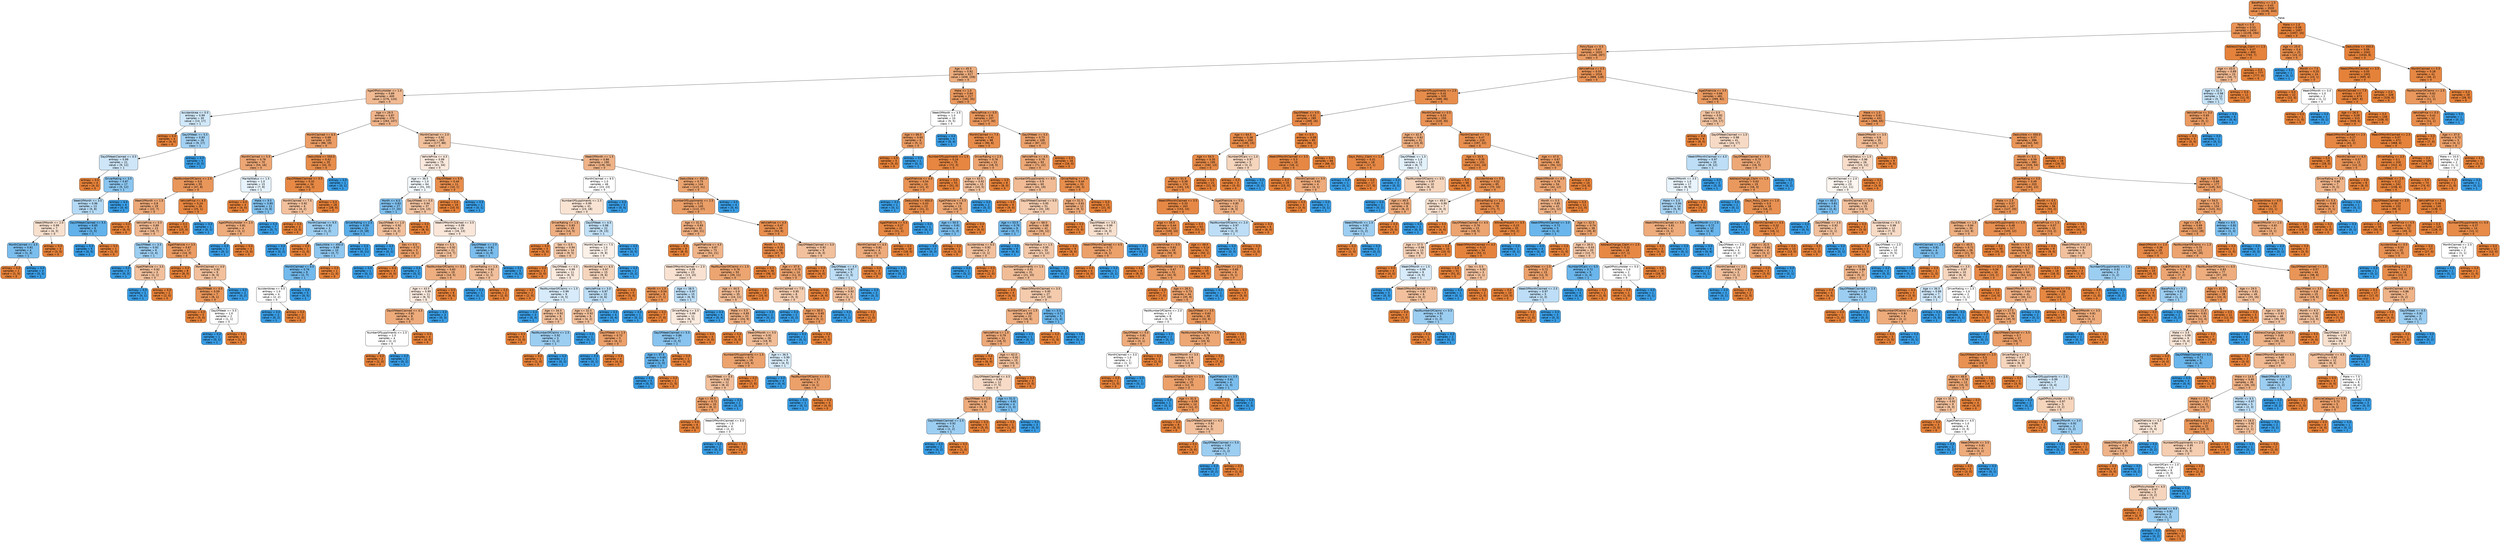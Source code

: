 digraph Tree {
node [shape=box, style="filled, rounded", color="black", fontname=helvetica] ;
edge [fontname=helvetica] ;
0 [label="BasePolicy <= 1.5\nentropy = 0.43\nsamples = 3500\nvalue = [3196, 304]\nclass = 0", fillcolor="#e78d4c"] ;
1 [label="Fault <= 0.5\nentropy = 0.53\nsamples = 2433\nvalue = [2139, 294]\nclass = 0", fillcolor="#e99254"] ;
0 -> 1 [labeldistance=2.5, labelangle=45, headlabel="True"] ;
2 [label="PolicyType <= 0.5\nentropy = 0.67\nsamples = 1633\nvalue = [1346, 287]\nclass = 0", fillcolor="#eb9c63"] ;
1 -> 2 ;
3 [label="Age <= 45.5\nentropy = 0.82\nsamples = 617\nvalue = [458, 159]\nclass = 0", fillcolor="#eead7e"] ;
2 -> 3 ;
4 [label="AgeOfPolicyHolder <= 1.0\nentropy = 0.89\nsamples = 400\nvalue = [276, 124]\nclass = 0", fillcolor="#f1ba92"] ;
3 -> 4 ;
5 [label="AccidentArea <= 0.5\nentropy = 0.99\nsamples = 30\nvalue = [13, 17]\nclass = 1", fillcolor="#d0e8f9"] ;
4 -> 5 ;
6 [label="entropy = 0.0\nsamples = 4\nvalue = [4, 0]\nclass = 0", fillcolor="#e58139"] ;
5 -> 6 ;
7 [label="DayOfWeek <= 5.5\nentropy = 0.93\nsamples = 26\nvalue = [9, 17]\nclass = 1", fillcolor="#a2d1f3"] ;
5 -> 7 ;
8 [label="DayOfWeekClaimed <= 0.5\nentropy = 0.99\nsamples = 21\nvalue = [9, 12]\nclass = 1", fillcolor="#cee6f8"] ;
7 -> 8 ;
9 [label="entropy = 0.0\nsamples = 4\nvalue = [4, 0]\nclass = 0", fillcolor="#e58139"] ;
8 -> 9 ;
10 [label="DriverRating <= 3.5\nentropy = 0.87\nsamples = 17\nvalue = [5, 12]\nclass = 1", fillcolor="#8bc6f0"] ;
8 -> 10 ;
11 [label="WeekOfMonth <= 3.5\nentropy = 0.96\nsamples = 13\nvalue = [5, 8]\nclass = 1", fillcolor="#b5daf5"] ;
10 -> 11 ;
12 [label="WeekOfMonth <= 2.0\nentropy = 0.99\nsamples = 7\nvalue = [4, 3]\nclass = 0", fillcolor="#f8e0ce"] ;
11 -> 12 ;
13 [label="MonthClaimed <= 3.5\nentropy = 0.81\nsamples = 4\nvalue = [1, 3]\nclass = 1", fillcolor="#7bbeee"] ;
12 -> 13 ;
14 [label="entropy = 0.0\nsamples = 1\nvalue = [1, 0]\nclass = 0", fillcolor="#e58139"] ;
13 -> 14 ;
15 [label="entropy = 0.0\nsamples = 3\nvalue = [0, 3]\nclass = 1", fillcolor="#399de5"] ;
13 -> 15 ;
16 [label="entropy = 0.0\nsamples = 3\nvalue = [3, 0]\nclass = 0", fillcolor="#e58139"] ;
12 -> 16 ;
17 [label="DayOfWeekClaimed <= 5.5\nentropy = 0.65\nsamples = 6\nvalue = [1, 5]\nclass = 1", fillcolor="#61b1ea"] ;
11 -> 17 ;
18 [label="entropy = 0.0\nsamples = 5\nvalue = [0, 5]\nclass = 1", fillcolor="#399de5"] ;
17 -> 18 ;
19 [label="entropy = 0.0\nsamples = 1\nvalue = [1, 0]\nclass = 0", fillcolor="#e58139"] ;
17 -> 19 ;
20 [label="entropy = 0.0\nsamples = 4\nvalue = [0, 4]\nclass = 1", fillcolor="#399de5"] ;
10 -> 20 ;
21 [label="entropy = 0.0\nsamples = 5\nvalue = [0, 5]\nclass = 1", fillcolor="#399de5"] ;
7 -> 21 ;
22 [label="Age <= 29.5\nentropy = 0.87\nsamples = 370\nvalue = [263, 107]\nclass = 0", fillcolor="#f0b48a"] ;
4 -> 22 ;
23 [label="MonthClaimed <= 6.5\nentropy = 0.68\nsamples = 105\nvalue = [86, 19]\nclass = 0", fillcolor="#eb9d65"] ;
22 -> 23 ;
24 [label="MonthClaimed <= 5.5\nentropy = 0.78\nsamples = 70\nvalue = [54, 16]\nclass = 0", fillcolor="#eda674"] ;
23 -> 24 ;
25 [label="PastNumberOfClaims <= 2.5\nentropy = 0.6\nsamples = 55\nvalue = [47, 8]\nclass = 0", fillcolor="#e9965b"] ;
24 -> 25 ;
26 [label="WeekOfMonth <= 1.5\nentropy = 0.8\nsamples = 29\nvalue = [22, 7]\nclass = 0", fillcolor="#eda978"] ;
25 -> 26 ;
27 [label="entropy = 0.0\nsamples = 6\nvalue = [6, 0]\nclass = 0", fillcolor="#e58139"] ;
26 -> 27 ;
28 [label="VehiclePrice <= 0.5\nentropy = 0.89\nsamples = 23\nvalue = [16, 7]\nclass = 0", fillcolor="#f0b890"] ;
26 -> 28 ;
29 [label="DayOfWeek <= 3.5\nentropy = 0.92\nsamples = 6\nvalue = [2, 4]\nclass = 1", fillcolor="#9ccef2"] ;
28 -> 29 ;
30 [label="entropy = 0.0\nsamples = 3\nvalue = [0, 3]\nclass = 1", fillcolor="#399de5"] ;
29 -> 30 ;
31 [label="AgeOfVehicle <= 3.5\nentropy = 0.92\nsamples = 3\nvalue = [2, 1]\nclass = 0", fillcolor="#f2c09c"] ;
29 -> 31 ;
32 [label="entropy = 0.0\nsamples = 1\nvalue = [0, 1]\nclass = 1", fillcolor="#399de5"] ;
31 -> 32 ;
33 [label="entropy = 0.0\nsamples = 2\nvalue = [2, 0]\nclass = 0", fillcolor="#e58139"] ;
31 -> 33 ;
34 [label="AgeOfVehicle <= 3.5\nentropy = 0.67\nsamples = 17\nvalue = [14, 3]\nclass = 0", fillcolor="#eb9c63"] ;
28 -> 34 ;
35 [label="entropy = 0.0\nsamples = 8\nvalue = [8, 0]\nclass = 0", fillcolor="#e58139"] ;
34 -> 35 ;
36 [label="MonthClaimed <= 4.0\nentropy = 0.92\nsamples = 9\nvalue = [6, 3]\nclass = 0", fillcolor="#f2c09c"] ;
34 -> 36 ;
37 [label="DayOfWeek <= 4.0\nentropy = 0.59\nsamples = 7\nvalue = [6, 1]\nclass = 0", fillcolor="#e9965a"] ;
36 -> 37 ;
38 [label="entropy = 0.0\nsamples = 5\nvalue = [5, 0]\nclass = 0", fillcolor="#e58139"] ;
37 -> 38 ;
39 [label="DayOfWeek <= 5.5\nentropy = 1.0\nsamples = 2\nvalue = [1, 1]\nclass = 0", fillcolor="#ffffff"] ;
37 -> 39 ;
40 [label="entropy = 0.0\nsamples = 1\nvalue = [0, 1]\nclass = 1", fillcolor="#399de5"] ;
39 -> 40 ;
41 [label="entropy = 0.0\nsamples = 1\nvalue = [1, 0]\nclass = 0", fillcolor="#e58139"] ;
39 -> 41 ;
42 [label="entropy = 0.0\nsamples = 2\nvalue = [0, 2]\nclass = 1", fillcolor="#399de5"] ;
36 -> 42 ;
43 [label="VehiclePrice <= 4.5\nentropy = 0.24\nsamples = 26\nvalue = [25, 1]\nclass = 0", fillcolor="#e68641"] ;
25 -> 43 ;
44 [label="entropy = 0.0\nsamples = 25\nvalue = [25, 0]\nclass = 0", fillcolor="#e58139"] ;
43 -> 44 ;
45 [label="entropy = 0.0\nsamples = 1\nvalue = [0, 1]\nclass = 1", fillcolor="#399de5"] ;
43 -> 45 ;
46 [label="MaritalStatus <= 1.5\nentropy = 1.0\nsamples = 15\nvalue = [7, 8]\nclass = 1", fillcolor="#e6f3fc"] ;
24 -> 46 ;
47 [label="entropy = 0.0\nsamples = 4\nvalue = [4, 0]\nclass = 0", fillcolor="#e58139"] ;
46 -> 47 ;
48 [label="Make <= 9.5\nentropy = 0.85\nsamples = 11\nvalue = [3, 8]\nclass = 1", fillcolor="#83c2ef"] ;
46 -> 48 ;
49 [label="AgeOfPolicyHolder <= 2.5\nentropy = 0.81\nsamples = 4\nvalue = [3, 1]\nclass = 0", fillcolor="#eeab7b"] ;
48 -> 49 ;
50 [label="entropy = 0.0\nsamples = 1\nvalue = [0, 1]\nclass = 1", fillcolor="#399de5"] ;
49 -> 50 ;
51 [label="entropy = 0.0\nsamples = 3\nvalue = [3, 0]\nclass = 0", fillcolor="#e58139"] ;
49 -> 51 ;
52 [label="entropy = 0.0\nsamples = 7\nvalue = [0, 7]\nclass = 1", fillcolor="#399de5"] ;
48 -> 52 ;
53 [label="Deductible <= 550.0\nentropy = 0.42\nsamples = 35\nvalue = [32, 3]\nclass = 0", fillcolor="#e78d4c"] ;
23 -> 53 ;
54 [label="DayOfWeekClaimed <= 0.5\nentropy = 0.32\nsamples = 34\nvalue = [32, 2]\nclass = 0", fillcolor="#e78945"] ;
53 -> 54 ;
55 [label="MonthClaimed <= 7.5\nentropy = 0.92\nsamples = 6\nvalue = [4, 2]\nclass = 0", fillcolor="#f2c09c"] ;
54 -> 55 ;
56 [label="entropy = 0.0\nsamples = 3\nvalue = [3, 0]\nclass = 0", fillcolor="#e58139"] ;
55 -> 56 ;
57 [label="MonthClaimed <= 9.5\nentropy = 0.92\nsamples = 3\nvalue = [1, 2]\nclass = 1", fillcolor="#9ccef2"] ;
55 -> 57 ;
58 [label="entropy = 0.0\nsamples = 2\nvalue = [0, 2]\nclass = 1", fillcolor="#399de5"] ;
57 -> 58 ;
59 [label="entropy = 0.0\nsamples = 1\nvalue = [1, 0]\nclass = 0", fillcolor="#e58139"] ;
57 -> 59 ;
60 [label="entropy = 0.0\nsamples = 28\nvalue = [28, 0]\nclass = 0", fillcolor="#e58139"] ;
54 -> 60 ;
61 [label="entropy = 0.0\nsamples = 1\nvalue = [0, 1]\nclass = 1", fillcolor="#399de5"] ;
53 -> 61 ;
62 [label="MonthClaimed <= 2.0\nentropy = 0.92\nsamples = 265\nvalue = [177, 88]\nclass = 0", fillcolor="#f2c09b"] ;
22 -> 62 ;
63 [label="VehiclePrice <= 4.5\nentropy = 0.99\nsamples = 75\nvalue = [41, 34]\nclass = 0", fillcolor="#fbe9dd"] ;
62 -> 63 ;
64 [label="Age <= 36.5\nentropy = 1.0\nsamples = 64\nvalue = [31, 33]\nclass = 1", fillcolor="#f3f9fd"] ;
63 -> 64 ;
65 [label="Month <= 6.0\nentropy = 0.83\nsamples = 27\nvalue = [7, 20]\nclass = 1", fillcolor="#7ebfee"] ;
64 -> 65 ;
66 [label="DriverRating <= 2.5\nentropy = 0.59\nsamples = 21\nvalue = [3, 18]\nclass = 1", fillcolor="#5aade9"] ;
65 -> 66 ;
67 [label="Deductible <= 450.0\nentropy = 0.88\nsamples = 10\nvalue = [3, 7]\nclass = 1", fillcolor="#8ec7f0"] ;
66 -> 67 ;
68 [label="MonthClaimed <= 0.5\nentropy = 0.76\nsamples = 9\nvalue = [2, 7]\nclass = 1", fillcolor="#72b9ec"] ;
67 -> 68 ;
69 [label="AccidentArea <= 0.5\nentropy = 1.0\nsamples = 4\nvalue = [2, 2]\nclass = 0", fillcolor="#ffffff"] ;
68 -> 69 ;
70 [label="entropy = 0.0\nsamples = 2\nvalue = [0, 2]\nclass = 1", fillcolor="#399de5"] ;
69 -> 70 ;
71 [label="entropy = 0.0\nsamples = 2\nvalue = [2, 0]\nclass = 0", fillcolor="#e58139"] ;
69 -> 71 ;
72 [label="entropy = 0.0\nsamples = 5\nvalue = [0, 5]\nclass = 1", fillcolor="#399de5"] ;
68 -> 72 ;
73 [label="entropy = 0.0\nsamples = 1\nvalue = [1, 0]\nclass = 0", fillcolor="#e58139"] ;
67 -> 73 ;
74 [label="entropy = 0.0\nsamples = 11\nvalue = [0, 11]\nclass = 1", fillcolor="#399de5"] ;
66 -> 74 ;
75 [label="DayOfWeek <= 1.0\nentropy = 0.92\nsamples = 6\nvalue = [4, 2]\nclass = 0", fillcolor="#f2c09c"] ;
65 -> 75 ;
76 [label="entropy = 0.0\nsamples = 1\nvalue = [0, 1]\nclass = 1", fillcolor="#399de5"] ;
75 -> 76 ;
77 [label="Sex <= 0.5\nentropy = 0.72\nsamples = 5\nvalue = [4, 1]\nclass = 0", fillcolor="#eca06a"] ;
75 -> 77 ;
78 [label="entropy = 0.0\nsamples = 1\nvalue = [0, 1]\nclass = 1", fillcolor="#399de5"] ;
77 -> 78 ;
79 [label="entropy = 0.0\nsamples = 4\nvalue = [4, 0]\nclass = 0", fillcolor="#e58139"] ;
77 -> 79 ;
80 [label="DayOfWeek <= 0.5\nentropy = 0.94\nsamples = 37\nvalue = [24, 13]\nclass = 0", fillcolor="#f3c5a4"] ;
64 -> 80 ;
81 [label="entropy = 0.0\nsamples = 8\nvalue = [8, 0]\nclass = 0", fillcolor="#e58139"] ;
80 -> 81 ;
82 [label="WeekOfMonthClaimed <= 3.5\nentropy = 0.99\nsamples = 29\nvalue = [16, 13]\nclass = 0", fillcolor="#fae7da"] ;
80 -> 82 ;
83 [label="Make <= 5.5\nentropy = 0.92\nsamples = 21\nvalue = [14, 7]\nclass = 0", fillcolor="#f2c09c"] ;
82 -> 83 ;
84 [label="entropy = 0.0\nsamples = 2\nvalue = [0, 2]\nclass = 1", fillcolor="#399de5"] ;
83 -> 84 ;
85 [label="PastNumberOfClaims <= 0.5\nentropy = 0.83\nsamples = 19\nvalue = [14, 5]\nclass = 0", fillcolor="#eeae80"] ;
83 -> 85 ;
86 [label="Age <= 43.5\nentropy = 0.99\nsamples = 11\nvalue = [6, 5]\nclass = 0", fillcolor="#fbeade"] ;
85 -> 86 ;
87 [label="DayOfWeekClaimed <= 4.5\nentropy = 0.81\nsamples = 8\nvalue = [6, 2]\nclass = 0", fillcolor="#eeab7b"] ;
86 -> 87 ;
88 [label="NumberOfSuppliments <= 2.5\nentropy = 1.0\nsamples = 4\nvalue = [2, 2]\nclass = 0", fillcolor="#ffffff"] ;
87 -> 88 ;
89 [label="entropy = 0.0\nsamples = 2\nvalue = [2, 0]\nclass = 0", fillcolor="#e58139"] ;
88 -> 89 ;
90 [label="entropy = 0.0\nsamples = 2\nvalue = [0, 2]\nclass = 1", fillcolor="#399de5"] ;
88 -> 90 ;
91 [label="entropy = 0.0\nsamples = 4\nvalue = [4, 0]\nclass = 0", fillcolor="#e58139"] ;
87 -> 91 ;
92 [label="entropy = 0.0\nsamples = 3\nvalue = [0, 3]\nclass = 1", fillcolor="#399de5"] ;
86 -> 92 ;
93 [label="entropy = 0.0\nsamples = 8\nvalue = [8, 0]\nclass = 0", fillcolor="#e58139"] ;
85 -> 93 ;
94 [label="DayOfWeek <= 2.5\nentropy = 0.81\nsamples = 8\nvalue = [2, 6]\nclass = 1", fillcolor="#7bbeee"] ;
82 -> 94 ;
95 [label="DriverRating <= 1.5\nentropy = 0.92\nsamples = 3\nvalue = [2, 1]\nclass = 0", fillcolor="#f2c09c"] ;
94 -> 95 ;
96 [label="entropy = 0.0\nsamples = 1\nvalue = [0, 1]\nclass = 1", fillcolor="#399de5"] ;
95 -> 96 ;
97 [label="entropy = 0.0\nsamples = 2\nvalue = [2, 0]\nclass = 0", fillcolor="#e58139"] ;
95 -> 97 ;
98 [label="entropy = 0.0\nsamples = 5\nvalue = [0, 5]\nclass = 1", fillcolor="#399de5"] ;
94 -> 98 ;
99 [label="DayOfWeek <= 5.5\nentropy = 0.44\nsamples = 11\nvalue = [10, 1]\nclass = 0", fillcolor="#e88e4d"] ;
63 -> 99 ;
100 [label="entropy = 0.0\nsamples = 10\nvalue = [10, 0]\nclass = 0", fillcolor="#e58139"] ;
99 -> 100 ;
101 [label="entropy = 0.0\nsamples = 1\nvalue = [0, 1]\nclass = 1", fillcolor="#399de5"] ;
99 -> 101 ;
102 [label="WeekOfMonth <= 1.5\nentropy = 0.86\nsamples = 190\nvalue = [136, 54]\nclass = 0", fillcolor="#efb388"] ;
62 -> 102 ;
103 [label="MonthClaimed <= 9.5\nentropy = 1.0\nsamples = 46\nvalue = [23, 23]\nclass = 0", fillcolor="#ffffff"] ;
102 -> 103 ;
104 [label="NumberOfSuppliments <= 2.5\nentropy = 0.99\nsamples = 41\nvalue = [23, 18]\nclass = 0", fillcolor="#f9e4d4"] ;
103 -> 104 ;
105 [label="DriverRating <= 1.5\nentropy = 0.83\nsamples = 19\nvalue = [14, 5]\nclass = 0", fillcolor="#eeae80"] ;
104 -> 105 ;
106 [label="entropy = 0.0\nsamples = 5\nvalue = [5, 0]\nclass = 0", fillcolor="#e58139"] ;
105 -> 106 ;
107 [label="Sex <= 0.5\nentropy = 0.94\nsamples = 14\nvalue = [9, 5]\nclass = 0", fillcolor="#f3c7a7"] ;
105 -> 107 ;
108 [label="entropy = 0.0\nsamples = 3\nvalue = [3, 0]\nclass = 0", fillcolor="#e58139"] ;
107 -> 108 ;
109 [label="DayOfWeek <= 0.5\nentropy = 0.99\nsamples = 11\nvalue = [6, 5]\nclass = 0", fillcolor="#fbeade"] ;
107 -> 109 ;
110 [label="entropy = 0.0\nsamples = 2\nvalue = [2, 0]\nclass = 0", fillcolor="#e58139"] ;
109 -> 110 ;
111 [label="PastNumberOfClaims <= 1.5\nentropy = 0.99\nsamples = 9\nvalue = [4, 5]\nclass = 1", fillcolor="#d7ebfa"] ;
109 -> 111 ;
112 [label="entropy = 0.0\nsamples = 3\nvalue = [0, 3]\nclass = 1", fillcolor="#399de5"] ;
111 -> 112 ;
113 [label="Age <= 34.5\nentropy = 0.92\nsamples = 6\nvalue = [4, 2]\nclass = 0", fillcolor="#f2c09c"] ;
111 -> 113 ;
114 [label="entropy = 0.0\nsamples = 3\nvalue = [3, 0]\nclass = 0", fillcolor="#e58139"] ;
113 -> 114 ;
115 [label="PastNumberOfClaims <= 2.5\nentropy = 0.92\nsamples = 3\nvalue = [1, 2]\nclass = 1", fillcolor="#9ccef2"] ;
113 -> 115 ;
116 [label="entropy = 0.0\nsamples = 1\nvalue = [1, 0]\nclass = 0", fillcolor="#e58139"] ;
115 -> 116 ;
117 [label="entropy = 0.0\nsamples = 2\nvalue = [0, 2]\nclass = 1", fillcolor="#399de5"] ;
115 -> 117 ;
118 [label="DayOfWeek <= 4.5\nentropy = 0.98\nsamples = 22\nvalue = [9, 13]\nclass = 1", fillcolor="#c2e1f7"] ;
104 -> 118 ;
119 [label="MonthClaimed <= 7.5\nentropy = 1.0\nsamples = 17\nvalue = [9, 8]\nclass = 0", fillcolor="#fcf1e9"] ;
118 -> 119 ;
120 [label="MonthClaimed <= 6.5\nentropy = 0.97\nsamples = 15\nvalue = [9, 6]\nclass = 0", fillcolor="#f6d5bd"] ;
119 -> 120 ;
121 [label="VehiclePrice <= 3.0\nentropy = 0.97\nsamples = 10\nvalue = [4, 6]\nclass = 1", fillcolor="#bddef6"] ;
120 -> 121 ;
122 [label="Age <= 32.5\nentropy = 0.92\nsamples = 6\nvalue = [4, 2]\nclass = 0", fillcolor="#f2c09c"] ;
121 -> 122 ;
123 [label="entropy = 0.0\nsamples = 1\nvalue = [0, 1]\nclass = 1", fillcolor="#399de5"] ;
122 -> 123 ;
124 [label="DayOfWeek <= 1.5\nentropy = 0.72\nsamples = 5\nvalue = [4, 1]\nclass = 0", fillcolor="#eca06a"] ;
122 -> 124 ;
125 [label="entropy = 0.0\nsamples = 1\nvalue = [0, 1]\nclass = 1", fillcolor="#399de5"] ;
124 -> 125 ;
126 [label="entropy = 0.0\nsamples = 4\nvalue = [4, 0]\nclass = 0", fillcolor="#e58139"] ;
124 -> 126 ;
127 [label="entropy = 0.0\nsamples = 4\nvalue = [0, 4]\nclass = 1", fillcolor="#399de5"] ;
121 -> 127 ;
128 [label="entropy = 0.0\nsamples = 5\nvalue = [5, 0]\nclass = 0", fillcolor="#e58139"] ;
120 -> 128 ;
129 [label="entropy = 0.0\nsamples = 2\nvalue = [0, 2]\nclass = 1", fillcolor="#399de5"] ;
119 -> 129 ;
130 [label="entropy = 0.0\nsamples = 5\nvalue = [0, 5]\nclass = 1", fillcolor="#399de5"] ;
118 -> 130 ;
131 [label="entropy = 0.0\nsamples = 5\nvalue = [0, 5]\nclass = 1", fillcolor="#399de5"] ;
103 -> 131 ;
132 [label="Deductible <= 450.0\nentropy = 0.75\nsamples = 144\nvalue = [113, 31]\nclass = 0", fillcolor="#eca46f"] ;
102 -> 132 ;
133 [label="NumberOfSuppliments <= 2.5\nentropy = 0.71\nsamples = 140\nvalue = [113, 27]\nclass = 0", fillcolor="#eb9f68"] ;
132 -> 133 ;
134 [label="Age <= 31.5\nentropy = 0.83\nsamples = 81\nvalue = [60, 21]\nclass = 0", fillcolor="#eead7e"] ;
133 -> 134 ;
135 [label="entropy = 0.0\nsamples = 8\nvalue = [8, 0]\nclass = 0", fillcolor="#e58139"] ;
134 -> 135 ;
136 [label="AgeOfVehicle <= 4.5\nentropy = 0.87\nsamples = 73\nvalue = [52, 21]\nclass = 0", fillcolor="#f0b489"] ;
134 -> 136 ;
137 [label="WeekOfMonthClaimed <= 2.5\nentropy = 0.99\nsamples = 23\nvalue = [13, 10]\nclass = 0", fillcolor="#f9e2d1"] ;
136 -> 137 ;
138 [label="Month <= 1.5\nentropy = 0.54\nsamples = 8\nvalue = [7, 1]\nclass = 0", fillcolor="#e99355"] ;
137 -> 138 ;
139 [label="entropy = 0.0\nsamples = 1\nvalue = [0, 1]\nclass = 1", fillcolor="#399de5"] ;
138 -> 139 ;
140 [label="entropy = 0.0\nsamples = 7\nvalue = [7, 0]\nclass = 0", fillcolor="#e58139"] ;
138 -> 140 ;
141 [label="Age <= 38.5\nentropy = 0.97\nsamples = 15\nvalue = [6, 9]\nclass = 1", fillcolor="#bddef6"] ;
137 -> 141 ;
142 [label="DriverRating <= 3.5\nentropy = 0.99\nsamples = 11\nvalue = [6, 5]\nclass = 0", fillcolor="#fbeade"] ;
141 -> 142 ;
143 [label="DayOfWeekClaimed <= 5.5\nentropy = 0.86\nsamples = 7\nvalue = [2, 5]\nclass = 1", fillcolor="#88c4ef"] ;
142 -> 143 ;
144 [label="Age <= 37.5\nentropy = 0.65\nsamples = 6\nvalue = [1, 5]\nclass = 1", fillcolor="#61b1ea"] ;
143 -> 144 ;
145 [label="entropy = 0.0\nsamples = 5\nvalue = [0, 5]\nclass = 1", fillcolor="#399de5"] ;
144 -> 145 ;
146 [label="entropy = 0.0\nsamples = 1\nvalue = [1, 0]\nclass = 0", fillcolor="#e58139"] ;
144 -> 146 ;
147 [label="entropy = 0.0\nsamples = 1\nvalue = [1, 0]\nclass = 0", fillcolor="#e58139"] ;
143 -> 147 ;
148 [label="entropy = 0.0\nsamples = 4\nvalue = [4, 0]\nclass = 0", fillcolor="#e58139"] ;
142 -> 148 ;
149 [label="entropy = 0.0\nsamples = 4\nvalue = [0, 4]\nclass = 1", fillcolor="#399de5"] ;
141 -> 149 ;
150 [label="PastNumberOfClaims <= 1.5\nentropy = 0.76\nsamples = 50\nvalue = [39, 11]\nclass = 0", fillcolor="#eca571"] ;
136 -> 150 ;
151 [label="Age <= 44.5\nentropy = 0.9\nsamples = 35\nvalue = [24, 11]\nclass = 0", fillcolor="#f1bb94"] ;
150 -> 151 ;
152 [label="Make <= 5.5\nentropy = 0.85\nsamples = 33\nvalue = [24, 9]\nclass = 0", fillcolor="#efb083"] ;
151 -> 152 ;
153 [label="entropy = 0.0\nsamples = 5\nvalue = [5, 0]\nclass = 0", fillcolor="#e58139"] ;
152 -> 153 ;
154 [label="WeekOfMonth <= 3.5\nentropy = 0.91\nsamples = 28\nvalue = [19, 9]\nclass = 0", fillcolor="#f1bd97"] ;
152 -> 154 ;
155 [label="NumberOfSuppliments <= 1.5\nentropy = 0.74\nsamples = 19\nvalue = [15, 4]\nclass = 0", fillcolor="#eca36e"] ;
154 -> 155 ;
156 [label="DayOfWeek <= 5.5\nentropy = 0.92\nsamples = 12\nvalue = [8, 4]\nclass = 0", fillcolor="#f2c09c"] ;
155 -> 156 ;
157 [label="Age <= 39.5\nentropy = 0.72\nsamples = 10\nvalue = [8, 2]\nclass = 0", fillcolor="#eca06a"] ;
156 -> 157 ;
158 [label="entropy = 0.0\nsamples = 6\nvalue = [6, 0]\nclass = 0", fillcolor="#e58139"] ;
157 -> 158 ;
159 [label="WeekOfMonthClaimed <= 3.5\nentropy = 1.0\nsamples = 4\nvalue = [2, 2]\nclass = 0", fillcolor="#ffffff"] ;
157 -> 159 ;
160 [label="entropy = 0.0\nsamples = 2\nvalue = [0, 2]\nclass = 1", fillcolor="#399de5"] ;
159 -> 160 ;
161 [label="entropy = 0.0\nsamples = 2\nvalue = [2, 0]\nclass = 0", fillcolor="#e58139"] ;
159 -> 161 ;
162 [label="entropy = 0.0\nsamples = 2\nvalue = [0, 2]\nclass = 1", fillcolor="#399de5"] ;
156 -> 162 ;
163 [label="entropy = 0.0\nsamples = 7\nvalue = [7, 0]\nclass = 0", fillcolor="#e58139"] ;
155 -> 163 ;
164 [label="Age <= 36.5\nentropy = 0.99\nsamples = 9\nvalue = [4, 5]\nclass = 1", fillcolor="#d7ebfa"] ;
154 -> 164 ;
165 [label="entropy = 0.0\nsamples = 4\nvalue = [0, 4]\nclass = 1", fillcolor="#399de5"] ;
164 -> 165 ;
166 [label="PastNumberOfClaims <= 0.5\nentropy = 0.72\nsamples = 5\nvalue = [4, 1]\nclass = 0", fillcolor="#eca06a"] ;
164 -> 166 ;
167 [label="entropy = 0.0\nsamples = 1\nvalue = [0, 1]\nclass = 1", fillcolor="#399de5"] ;
166 -> 167 ;
168 [label="entropy = 0.0\nsamples = 4\nvalue = [4, 0]\nclass = 0", fillcolor="#e58139"] ;
166 -> 168 ;
169 [label="entropy = 0.0\nsamples = 2\nvalue = [0, 2]\nclass = 1", fillcolor="#399de5"] ;
151 -> 169 ;
170 [label="entropy = 0.0\nsamples = 15\nvalue = [15, 0]\nclass = 0", fillcolor="#e58139"] ;
150 -> 170 ;
171 [label="VehiclePrice <= 4.5\nentropy = 0.47\nsamples = 59\nvalue = [53, 6]\nclass = 0", fillcolor="#e88f4f"] ;
133 -> 171 ;
172 [label="Month <= 7.5\nentropy = 0.33\nsamples = 50\nvalue = [47, 3]\nclass = 0", fillcolor="#e78946"] ;
171 -> 172 ;
173 [label="entropy = 0.0\nsamples = 36\nvalue = [36, 0]\nclass = 0", fillcolor="#e58139"] ;
172 -> 173 ;
174 [label="Age <= 37.5\nentropy = 0.75\nsamples = 14\nvalue = [11, 3]\nclass = 0", fillcolor="#eca36f"] ;
172 -> 174 ;
175 [label="MonthClaimed <= 7.0\nentropy = 0.95\nsamples = 8\nvalue = [5, 3]\nclass = 0", fillcolor="#f5cdb0"] ;
174 -> 175 ;
176 [label="entropy = 0.0\nsamples = 2\nvalue = [0, 2]\nclass = 1", fillcolor="#399de5"] ;
175 -> 176 ;
177 [label="Age <= 30.5\nentropy = 0.65\nsamples = 6\nvalue = [5, 1]\nclass = 0", fillcolor="#ea9a61"] ;
175 -> 177 ;
178 [label="entropy = 0.0\nsamples = 1\nvalue = [0, 1]\nclass = 1", fillcolor="#399de5"] ;
177 -> 178 ;
179 [label="entropy = 0.0\nsamples = 5\nvalue = [5, 0]\nclass = 0", fillcolor="#e58139"] ;
177 -> 179 ;
180 [label="entropy = 0.0\nsamples = 6\nvalue = [6, 0]\nclass = 0", fillcolor="#e58139"] ;
174 -> 180 ;
181 [label="DayOfWeekClaimed <= 3.0\nentropy = 0.92\nsamples = 9\nvalue = [6, 3]\nclass = 0", fillcolor="#f2c09c"] ;
171 -> 181 ;
182 [label="entropy = 0.0\nsamples = 4\nvalue = [4, 0]\nclass = 0", fillcolor="#e58139"] ;
181 -> 182 ;
183 [label="DayOfWeek <= 4.5\nentropy = 0.97\nsamples = 5\nvalue = [2, 3]\nclass = 1", fillcolor="#bddef6"] ;
181 -> 183 ;
184 [label="Make <= 1.0\nentropy = 0.92\nsamples = 3\nvalue = [2, 1]\nclass = 0", fillcolor="#f2c09c"] ;
183 -> 184 ;
185 [label="entropy = 0.0\nsamples = 1\nvalue = [0, 1]\nclass = 1", fillcolor="#399de5"] ;
184 -> 185 ;
186 [label="entropy = 0.0\nsamples = 2\nvalue = [2, 0]\nclass = 0", fillcolor="#e58139"] ;
184 -> 186 ;
187 [label="entropy = 0.0\nsamples = 2\nvalue = [0, 2]\nclass = 1", fillcolor="#399de5"] ;
183 -> 187 ;
188 [label="entropy = 0.0\nsamples = 4\nvalue = [0, 4]\nclass = 1", fillcolor="#399de5"] ;
132 -> 188 ;
189 [label="Make <= 1.0\nentropy = 0.64\nsamples = 217\nvalue = [182, 35]\nclass = 0", fillcolor="#ea995f"] ;
3 -> 189 ;
190 [label="WeekOfMonth <= 3.5\nentropy = 1.0\nsamples = 10\nvalue = [5, 5]\nclass = 0", fillcolor="#ffffff"] ;
189 -> 190 ;
191 [label="Age <= 66.0\nentropy = 0.65\nsamples = 6\nvalue = [5, 1]\nclass = 0", fillcolor="#ea9a61"] ;
190 -> 191 ;
192 [label="entropy = 0.0\nsamples = 5\nvalue = [5, 0]\nclass = 0", fillcolor="#e58139"] ;
191 -> 192 ;
193 [label="entropy = 0.0\nsamples = 1\nvalue = [0, 1]\nclass = 1", fillcolor="#399de5"] ;
191 -> 193 ;
194 [label="entropy = 0.0\nsamples = 4\nvalue = [0, 4]\nclass = 1", fillcolor="#399de5"] ;
190 -> 194 ;
195 [label="VehiclePrice <= 0.5\nentropy = 0.6\nsamples = 207\nvalue = [177, 30]\nclass = 0", fillcolor="#e9965b"] ;
189 -> 195 ;
196 [label="MonthClaimed <= 7.5\nentropy = 0.41\nsamples = 98\nvalue = [90, 8]\nclass = 0", fillcolor="#e78c4b"] ;
195 -> 196 ;
197 [label="NumberOfSuppliments <= 1.5\nentropy = 0.24\nsamples = 75\nvalue = [72, 3]\nclass = 0", fillcolor="#e68641"] ;
196 -> 197 ;
198 [label="AgeOfVehicle <= 4.0\nentropy = 0.54\nsamples = 24\nvalue = [21, 3]\nclass = 0", fillcolor="#e99355"] ;
197 -> 198 ;
199 [label="entropy = 0.0\nsamples = 1\nvalue = [0, 1]\nclass = 1", fillcolor="#399de5"] ;
198 -> 199 ;
200 [label="Deductible <= 600.0\nentropy = 0.43\nsamples = 23\nvalue = [21, 2]\nclass = 0", fillcolor="#e78d4c"] ;
198 -> 200 ;
201 [label="AgeOfVehicle <= 5.5\nentropy = 0.27\nsamples = 22\nvalue = [21, 1]\nclass = 0", fillcolor="#e68742"] ;
200 -> 201 ;
202 [label="MonthClaimed <= 4.5\nentropy = 0.81\nsamples = 4\nvalue = [3, 1]\nclass = 0", fillcolor="#eeab7b"] ;
201 -> 202 ;
203 [label="entropy = 0.0\nsamples = 3\nvalue = [3, 0]\nclass = 0", fillcolor="#e58139"] ;
202 -> 203 ;
204 [label="entropy = 0.0\nsamples = 1\nvalue = [0, 1]\nclass = 1", fillcolor="#399de5"] ;
202 -> 204 ;
205 [label="entropy = 0.0\nsamples = 18\nvalue = [18, 0]\nclass = 0", fillcolor="#e58139"] ;
201 -> 205 ;
206 [label="entropy = 0.0\nsamples = 1\nvalue = [0, 1]\nclass = 1", fillcolor="#399de5"] ;
200 -> 206 ;
207 [label="entropy = 0.0\nsamples = 51\nvalue = [51, 0]\nclass = 0", fillcolor="#e58139"] ;
197 -> 207 ;
208 [label="DriverRating <= 2.5\nentropy = 0.76\nsamples = 23\nvalue = [18, 5]\nclass = 0", fillcolor="#eca470"] ;
196 -> 208 ;
209 [label="Age <= 63.5\nentropy = 0.92\nsamples = 15\nvalue = [10, 5]\nclass = 0", fillcolor="#f2c09c"] ;
208 -> 209 ;
210 [label="AgeOfVehicle <= 5.5\nentropy = 0.78\nsamples = 13\nvalue = [10, 3]\nclass = 0", fillcolor="#eda774"] ;
209 -> 210 ;
211 [label="Age <= 50.5\nentropy = 0.81\nsamples = 4\nvalue = [1, 3]\nclass = 1", fillcolor="#7bbeee"] ;
210 -> 211 ;
212 [label="entropy = 0.0\nsamples = 3\nvalue = [0, 3]\nclass = 1", fillcolor="#399de5"] ;
211 -> 212 ;
213 [label="entropy = 0.0\nsamples = 1\nvalue = [1, 0]\nclass = 0", fillcolor="#e58139"] ;
211 -> 213 ;
214 [label="entropy = 0.0\nsamples = 9\nvalue = [9, 0]\nclass = 0", fillcolor="#e58139"] ;
210 -> 214 ;
215 [label="entropy = 0.0\nsamples = 2\nvalue = [0, 2]\nclass = 1", fillcolor="#399de5"] ;
209 -> 215 ;
216 [label="entropy = 0.0\nsamples = 8\nvalue = [8, 0]\nclass = 0", fillcolor="#e58139"] ;
208 -> 216 ;
217 [label="DayOfWeek <= 5.5\nentropy = 0.73\nsamples = 109\nvalue = [87, 22]\nclass = 0", fillcolor="#eca16b"] ;
195 -> 217 ;
218 [label="VehiclePrice <= 4.5\nentropy = 0.79\nsamples = 93\nvalue = [71, 22]\nclass = 0", fillcolor="#eda876"] ;
217 -> 218 ;
219 [label="NumberOfSuppliments <= 0.5\nentropy = 0.9\nsamples = 60\nvalue = [41, 19]\nclass = 0", fillcolor="#f1bb95"] ;
218 -> 219 ;
220 [label="entropy = 0.0\nsamples = 9\nvalue = [9, 0]\nclass = 0", fillcolor="#e58139"] ;
219 -> 220 ;
221 [label="DayOfWeekClaimed <= 0.5\nentropy = 0.95\nsamples = 51\nvalue = [32, 19]\nclass = 0", fillcolor="#f4ccaf"] ;
219 -> 221 ;
222 [label="Age <= 53.5\nentropy = 0.76\nsamples = 9\nvalue = [2, 7]\nclass = 1", fillcolor="#72b9ec"] ;
221 -> 222 ;
223 [label="AccidentArea <= 0.5\nentropy = 0.92\nsamples = 3\nvalue = [2, 1]\nclass = 0", fillcolor="#f2c09c"] ;
222 -> 223 ;
224 [label="entropy = 0.0\nsamples = 1\nvalue = [0, 1]\nclass = 1", fillcolor="#399de5"] ;
223 -> 224 ;
225 [label="entropy = 0.0\nsamples = 2\nvalue = [2, 0]\nclass = 0", fillcolor="#e58139"] ;
223 -> 225 ;
226 [label="entropy = 0.0\nsamples = 6\nvalue = [0, 6]\nclass = 1", fillcolor="#399de5"] ;
222 -> 226 ;
227 [label="Age <= 68.0\nentropy = 0.86\nsamples = 42\nvalue = [30, 12]\nclass = 0", fillcolor="#efb388"] ;
221 -> 227 ;
228 [label="MaritalStatus <= 1.5\nentropy = 0.95\nsamples = 33\nvalue = [21, 12]\nclass = 0", fillcolor="#f4c9aa"] ;
227 -> 228 ;
229 [label="NumberOfSuppliments <= 1.5\nentropy = 0.91\nsamples = 31\nvalue = [21, 10]\nclass = 0", fillcolor="#f1bd97"] ;
228 -> 229 ;
230 [label="entropy = 0.0\nsamples = 4\nvalue = [4, 0]\nclass = 0", fillcolor="#e58139"] ;
229 -> 230 ;
231 [label="WeekOfMonthClaimed <= 3.5\nentropy = 0.95\nsamples = 27\nvalue = [17, 10]\nclass = 0", fillcolor="#f4cbad"] ;
229 -> 231 ;
232 [label="NumberOfCars <= 1.5\nentropy = 0.85\nsamples = 22\nvalue = [16, 6]\nclass = 0", fillcolor="#efb083"] ;
231 -> 232 ;
233 [label="VehiclePrice <= 1.5\nentropy = 0.79\nsamples = 21\nvalue = [16, 5]\nclass = 0", fillcolor="#eda877"] ;
232 -> 233 ;
234 [label="entropy = 0.0\nsamples = 6\nvalue = [6, 0]\nclass = 0", fillcolor="#e58139"] ;
233 -> 234 ;
235 [label="Age <= 62.0\nentropy = 0.92\nsamples = 15\nvalue = [10, 5]\nclass = 0", fillcolor="#f2c09c"] ;
233 -> 235 ;
236 [label="DayOfWeekClaimed <= 4.5\nentropy = 0.98\nsamples = 12\nvalue = [7, 5]\nclass = 0", fillcolor="#f8dbc6"] ;
235 -> 236 ;
237 [label="DayOfWeek <= 2.0\nentropy = 0.81\nsamples = 8\nvalue = [6, 2]\nclass = 0", fillcolor="#eeab7b"] ;
236 -> 237 ;
238 [label="DayOfWeekClaimed <= 2.5\nentropy = 0.92\nsamples = 3\nvalue = [1, 2]\nclass = 1", fillcolor="#9ccef2"] ;
237 -> 238 ;
239 [label="entropy = 0.0\nsamples = 2\nvalue = [0, 2]\nclass = 1", fillcolor="#399de5"] ;
238 -> 239 ;
240 [label="entropy = 0.0\nsamples = 1\nvalue = [1, 0]\nclass = 0", fillcolor="#e58139"] ;
238 -> 240 ;
241 [label="entropy = 0.0\nsamples = 5\nvalue = [5, 0]\nclass = 0", fillcolor="#e58139"] ;
237 -> 241 ;
242 [label="Age <= 51.0\nentropy = 0.81\nsamples = 4\nvalue = [1, 3]\nclass = 1", fillcolor="#7bbeee"] ;
236 -> 242 ;
243 [label="entropy = 0.0\nsamples = 1\nvalue = [1, 0]\nclass = 0", fillcolor="#e58139"] ;
242 -> 243 ;
244 [label="entropy = 0.0\nsamples = 3\nvalue = [0, 3]\nclass = 1", fillcolor="#399de5"] ;
242 -> 244 ;
245 [label="entropy = 0.0\nsamples = 3\nvalue = [3, 0]\nclass = 0", fillcolor="#e58139"] ;
235 -> 245 ;
246 [label="entropy = 0.0\nsamples = 1\nvalue = [0, 1]\nclass = 1", fillcolor="#399de5"] ;
232 -> 246 ;
247 [label="Sex <= 0.5\nentropy = 0.72\nsamples = 5\nvalue = [1, 4]\nclass = 1", fillcolor="#6ab6ec"] ;
231 -> 247 ;
248 [label="entropy = 0.0\nsamples = 1\nvalue = [1, 0]\nclass = 0", fillcolor="#e58139"] ;
247 -> 248 ;
249 [label="entropy = 0.0\nsamples = 4\nvalue = [0, 4]\nclass = 1", fillcolor="#399de5"] ;
247 -> 249 ;
250 [label="entropy = 0.0\nsamples = 2\nvalue = [0, 2]\nclass = 1", fillcolor="#399de5"] ;
228 -> 250 ;
251 [label="entropy = 0.0\nsamples = 9\nvalue = [9, 0]\nclass = 0", fillcolor="#e58139"] ;
227 -> 251 ;
252 [label="DriverRating <= 1.5\nentropy = 0.44\nsamples = 33\nvalue = [30, 3]\nclass = 0", fillcolor="#e88e4d"] ;
218 -> 252 ;
253 [label="Age <= 51.5\nentropy = 0.81\nsamples = 12\nvalue = [9, 3]\nclass = 0", fillcolor="#eeab7b"] ;
252 -> 253 ;
254 [label="entropy = 0.0\nsamples = 5\nvalue = [5, 0]\nclass = 0", fillcolor="#e58139"] ;
253 -> 254 ;
255 [label="DayOfWeek <= 3.5\nentropy = 0.99\nsamples = 7\nvalue = [4, 3]\nclass = 0", fillcolor="#f8e0ce"] ;
253 -> 255 ;
256 [label="WeekOfMonthClaimed <= 4.5\nentropy = 0.72\nsamples = 5\nvalue = [4, 1]\nclass = 0", fillcolor="#eca06a"] ;
255 -> 256 ;
257 [label="entropy = 0.0\nsamples = 4\nvalue = [4, 0]\nclass = 0", fillcolor="#e58139"] ;
256 -> 257 ;
258 [label="entropy = 0.0\nsamples = 1\nvalue = [0, 1]\nclass = 1", fillcolor="#399de5"] ;
256 -> 258 ;
259 [label="entropy = 0.0\nsamples = 2\nvalue = [0, 2]\nclass = 1", fillcolor="#399de5"] ;
255 -> 259 ;
260 [label="entropy = 0.0\nsamples = 21\nvalue = [21, 0]\nclass = 0", fillcolor="#e58139"] ;
252 -> 260 ;
261 [label="entropy = 0.0\nsamples = 16\nvalue = [16, 0]\nclass = 0", fillcolor="#e58139"] ;
217 -> 261 ;
262 [label="VehiclePrice <= 0.5\nentropy = 0.55\nsamples = 1016\nvalue = [888, 128]\nclass = 0", fillcolor="#e99356"] ;
2 -> 262 ;
263 [label="NumberOfSuppliments <= 2.5\nentropy = 0.42\nsamples = 535\nvalue = [489, 46]\nclass = 0", fillcolor="#e78d4c"] ;
262 -> 263 ;
264 [label="DayOfWeek <= 4.5\nentropy = 0.31\nsamples = 285\nvalue = [269, 16]\nclass = 0", fillcolor="#e78845"] ;
263 -> 264 ;
265 [label="Age <= 64.5\nentropy = 0.38\nsamples = 200\nvalue = [185, 15]\nclass = 0", fillcolor="#e78b49"] ;
264 -> 265 ;
266 [label="Age <= 54.5\nentropy = 0.35\nsamples = 195\nvalue = [182, 13]\nclass = 0", fillcolor="#e78a47"] ;
265 -> 266 ;
267 [label="Age <= 51.5\nentropy = 0.38\nsamples = 174\nvalue = [161, 13]\nclass = 0", fillcolor="#e78b49"] ;
266 -> 267 ;
268 [label="WeekOfMonthClaimed <= 3.5\nentropy = 0.33\nsamples = 163\nvalue = [153, 10]\nclass = 0", fillcolor="#e78946"] ;
267 -> 268 ;
269 [label="Age <= 34.5\nentropy = 0.44\nsamples = 110\nvalue = [100, 10]\nclass = 0", fillcolor="#e88e4d"] ;
268 -> 269 ;
270 [label="AccidentArea <= 0.5\nentropy = 0.62\nsamples = 59\nvalue = [50, 9]\nclass = 0", fillcolor="#ea985d"] ;
269 -> 270 ;
271 [label="entropy = 0.0\nsamples = 8\nvalue = [8, 0]\nclass = 0", fillcolor="#e58139"] ;
270 -> 271 ;
272 [label="AgeOfPolicyHolder <= 3.5\nentropy = 0.67\nsamples = 51\nvalue = [42, 9]\nclass = 0", fillcolor="#eb9c63"] ;
270 -> 272 ;
273 [label="entropy = 0.0\nsamples = 7\nvalue = [7, 0]\nclass = 0", fillcolor="#e58139"] ;
272 -> 273 ;
274 [label="Age <= 26.5\nentropy = 0.73\nsamples = 44\nvalue = [35, 9]\nclass = 0", fillcolor="#eca16c"] ;
272 -> 274 ;
275 [label="PastNumberOfClaims <= 2.0\nentropy = 1.0\nsamples = 6\nvalue = [3, 3]\nclass = 0", fillcolor="#ffffff"] ;
274 -> 275 ;
276 [label="DayOfWeek <= 0.5\nentropy = 0.81\nsamples = 4\nvalue = [3, 1]\nclass = 0", fillcolor="#eeab7b"] ;
275 -> 276 ;
277 [label="MonthClaimed <= 3.0\nentropy = 1.0\nsamples = 2\nvalue = [1, 1]\nclass = 0", fillcolor="#ffffff"] ;
276 -> 277 ;
278 [label="entropy = 0.0\nsamples = 1\nvalue = [1, 0]\nclass = 0", fillcolor="#e58139"] ;
277 -> 278 ;
279 [label="entropy = 0.0\nsamples = 1\nvalue = [0, 1]\nclass = 1", fillcolor="#399de5"] ;
277 -> 279 ;
280 [label="entropy = 0.0\nsamples = 2\nvalue = [2, 0]\nclass = 0", fillcolor="#e58139"] ;
276 -> 280 ;
281 [label="entropy = 0.0\nsamples = 2\nvalue = [0, 2]\nclass = 1", fillcolor="#399de5"] ;
275 -> 281 ;
282 [label="DayOfWeek <= 3.5\nentropy = 0.63\nsamples = 38\nvalue = [32, 6]\nclass = 0", fillcolor="#ea995e"] ;
274 -> 282 ;
283 [label="PastNumberOfClaims <= 1.5\nentropy = 0.78\nsamples = 26\nvalue = [20, 6]\nclass = 0", fillcolor="#eda774"] ;
282 -> 283 ;
284 [label="WeekOfMonth <= 3.5\nentropy = 0.9\nsamples = 19\nvalue = [13, 6]\nclass = 0", fillcolor="#f1bb94"] ;
283 -> 284 ;
285 [label="AddressChange_Claim <= 2.5\nentropy = 0.72\nsamples = 15\nvalue = [12, 3]\nclass = 0", fillcolor="#eca06a"] ;
284 -> 285 ;
286 [label="entropy = 0.0\nsamples = 1\nvalue = [0, 1]\nclass = 1", fillcolor="#399de5"] ;
285 -> 286 ;
287 [label="Age <= 31.5\nentropy = 0.59\nsamples = 14\nvalue = [12, 2]\nclass = 0", fillcolor="#e9965a"] ;
285 -> 287 ;
288 [label="entropy = 0.0\nsamples = 8\nvalue = [8, 0]\nclass = 0", fillcolor="#e58139"] ;
287 -> 288 ;
289 [label="DayOfWeekClaimed <= 4.5\nentropy = 0.92\nsamples = 6\nvalue = [4, 2]\nclass = 0", fillcolor="#f2c09c"] ;
287 -> 289 ;
290 [label="entropy = 0.0\nsamples = 3\nvalue = [3, 0]\nclass = 0", fillcolor="#e58139"] ;
289 -> 290 ;
291 [label="DayOfWeekClaimed <= 5.5\nentropy = 0.92\nsamples = 3\nvalue = [1, 2]\nclass = 1", fillcolor="#9ccef2"] ;
289 -> 291 ;
292 [label="entropy = 0.0\nsamples = 2\nvalue = [0, 2]\nclass = 1", fillcolor="#399de5"] ;
291 -> 292 ;
293 [label="entropy = 0.0\nsamples = 1\nvalue = [1, 0]\nclass = 0", fillcolor="#e58139"] ;
291 -> 293 ;
294 [label="AgeOfVehicle <= 3.5\nentropy = 0.81\nsamples = 4\nvalue = [1, 3]\nclass = 1", fillcolor="#7bbeee"] ;
284 -> 294 ;
295 [label="entropy = 0.0\nsamples = 1\nvalue = [1, 0]\nclass = 0", fillcolor="#e58139"] ;
294 -> 295 ;
296 [label="entropy = 0.0\nsamples = 3\nvalue = [0, 3]\nclass = 1", fillcolor="#399de5"] ;
294 -> 296 ;
297 [label="entropy = 0.0\nsamples = 7\nvalue = [7, 0]\nclass = 0", fillcolor="#e58139"] ;
283 -> 297 ;
298 [label="entropy = 0.0\nsamples = 12\nvalue = [12, 0]\nclass = 0", fillcolor="#e58139"] ;
282 -> 298 ;
299 [label="Age <= 49.0\nentropy = 0.14\nsamples = 51\nvalue = [50, 1]\nclass = 0", fillcolor="#e6843d"] ;
269 -> 299 ;
300 [label="entropy = 0.0\nsamples = 45\nvalue = [45, 0]\nclass = 0", fillcolor="#e58139"] ;
299 -> 300 ;
301 [label="DayOfWeek <= 2.5\nentropy = 0.65\nsamples = 6\nvalue = [5, 1]\nclass = 0", fillcolor="#ea9a61"] ;
299 -> 301 ;
302 [label="entropy = 0.0\nsamples = 1\nvalue = [0, 1]\nclass = 1", fillcolor="#399de5"] ;
301 -> 302 ;
303 [label="entropy = 0.0\nsamples = 5\nvalue = [5, 0]\nclass = 0", fillcolor="#e58139"] ;
301 -> 303 ;
304 [label="entropy = 0.0\nsamples = 53\nvalue = [53, 0]\nclass = 0", fillcolor="#e58139"] ;
268 -> 304 ;
305 [label="AgeOfVehicle <= 5.5\nentropy = 0.85\nsamples = 11\nvalue = [8, 3]\nclass = 0", fillcolor="#efb083"] ;
267 -> 305 ;
306 [label="PastNumberOfClaims <= 2.0\nentropy = 0.97\nsamples = 5\nvalue = [2, 3]\nclass = 1", fillcolor="#bddef6"] ;
305 -> 306 ;
307 [label="entropy = 0.0\nsamples = 3\nvalue = [0, 3]\nclass = 1", fillcolor="#399de5"] ;
306 -> 307 ;
308 [label="entropy = 0.0\nsamples = 2\nvalue = [2, 0]\nclass = 0", fillcolor="#e58139"] ;
306 -> 308 ;
309 [label="entropy = 0.0\nsamples = 6\nvalue = [6, 0]\nclass = 0", fillcolor="#e58139"] ;
305 -> 309 ;
310 [label="entropy = 0.0\nsamples = 21\nvalue = [21, 0]\nclass = 0", fillcolor="#e58139"] ;
266 -> 310 ;
311 [label="NumberOfCars <= 1.0\nentropy = 0.97\nsamples = 5\nvalue = [3, 2]\nclass = 0", fillcolor="#f6d5bd"] ;
265 -> 311 ;
312 [label="entropy = 0.0\nsamples = 3\nvalue = [3, 0]\nclass = 0", fillcolor="#e58139"] ;
311 -> 312 ;
313 [label="entropy = 0.0\nsamples = 2\nvalue = [0, 2]\nclass = 1", fillcolor="#399de5"] ;
311 -> 313 ;
314 [label="Sex <= 0.5\nentropy = 0.09\nsamples = 85\nvalue = [84, 1]\nclass = 0", fillcolor="#e5823b"] ;
264 -> 314 ;
315 [label="WeekOfMonthClaimed <= 3.5\nentropy = 0.3\nsamples = 19\nvalue = [18, 1]\nclass = 0", fillcolor="#e68844"] ;
314 -> 315 ;
316 [label="entropy = 0.0\nsamples = 15\nvalue = [15, 0]\nclass = 0", fillcolor="#e58139"] ;
315 -> 316 ;
317 [label="MonthClaimed <= 3.5\nentropy = 0.81\nsamples = 4\nvalue = [3, 1]\nclass = 0", fillcolor="#eeab7b"] ;
315 -> 317 ;
318 [label="entropy = 0.0\nsamples = 3\nvalue = [3, 0]\nclass = 0", fillcolor="#e58139"] ;
317 -> 318 ;
319 [label="entropy = 0.0\nsamples = 1\nvalue = [0, 1]\nclass = 1", fillcolor="#399de5"] ;
317 -> 319 ;
320 [label="entropy = 0.0\nsamples = 66\nvalue = [66, 0]\nclass = 0", fillcolor="#e58139"] ;
314 -> 320 ;
321 [label="MonthClaimed <= 0.5\nentropy = 0.53\nsamples = 250\nvalue = [220, 30]\nclass = 0", fillcolor="#e99254"] ;
263 -> 321 ;
322 [label="Age <= 42.5\nentropy = 0.82\nsamples = 31\nvalue = [23, 8]\nclass = 0", fillcolor="#eead7e"] ;
321 -> 322 ;
323 [label="Days_Policy_Claim <= 1.5\nentropy = 0.31\nsamples = 18\nvalue = [17, 1]\nclass = 0", fillcolor="#e78845"] ;
322 -> 323 ;
324 [label="entropy = 0.0\nsamples = 1\nvalue = [0, 1]\nclass = 1", fillcolor="#399de5"] ;
323 -> 324 ;
325 [label="entropy = 0.0\nsamples = 17\nvalue = [17, 0]\nclass = 0", fillcolor="#e58139"] ;
323 -> 325 ;
326 [label="DayOfWeek <= 1.5\nentropy = 1.0\nsamples = 13\nvalue = [6, 7]\nclass = 1", fillcolor="#e3f1fb"] ;
322 -> 326 ;
327 [label="entropy = 0.0\nsamples = 3\nvalue = [0, 3]\nclass = 1", fillcolor="#399de5"] ;
326 -> 327 ;
328 [label="PastNumberOfClaims <= 0.5\nentropy = 0.97\nsamples = 10\nvalue = [6, 4]\nclass = 0", fillcolor="#f6d5bd"] ;
326 -> 328 ;
329 [label="entropy = 0.0\nsamples = 2\nvalue = [0, 2]\nclass = 1", fillcolor="#399de5"] ;
328 -> 329 ;
330 [label="Age <= 49.5\nentropy = 0.81\nsamples = 8\nvalue = [6, 2]\nclass = 0", fillcolor="#eeab7b"] ;
328 -> 330 ;
331 [label="WeekOfMonth <= 1.5\nentropy = 0.92\nsamples = 3\nvalue = [1, 2]\nclass = 1", fillcolor="#9ccef2"] ;
330 -> 331 ;
332 [label="entropy = 0.0\nsamples = 1\nvalue = [1, 0]\nclass = 0", fillcolor="#e58139"] ;
331 -> 332 ;
333 [label="entropy = 0.0\nsamples = 2\nvalue = [0, 2]\nclass = 1", fillcolor="#399de5"] ;
331 -> 333 ;
334 [label="entropy = 0.0\nsamples = 5\nvalue = [5, 0]\nclass = 0", fillcolor="#e58139"] ;
330 -> 334 ;
335 [label="MonthClaimed <= 7.5\nentropy = 0.47\nsamples = 219\nvalue = [197, 22]\nclass = 0", fillcolor="#e88f4f"] ;
321 -> 335 ;
336 [label="Age <= 33.5\nentropy = 0.35\nsamples = 151\nvalue = [141, 10]\nclass = 0", fillcolor="#e78a47"] ;
335 -> 336 ;
337 [label="entropy = 0.0\nsamples = 66\nvalue = [66, 0]\nclass = 0", fillcolor="#e58139"] ;
336 -> 337 ;
338 [label="AccidentArea <= 0.5\nentropy = 0.52\nsamples = 85\nvalue = [75, 10]\nclass = 0", fillcolor="#e89253"] ;
336 -> 338 ;
339 [label="Age <= 49.0\nentropy = 0.99\nsamples = 7\nvalue = [4, 3]\nclass = 0", fillcolor="#f8e0ce"] ;
338 -> 339 ;
340 [label="entropy = 0.0\nsamples = 3\nvalue = [0, 3]\nclass = 1", fillcolor="#399de5"] ;
339 -> 340 ;
341 [label="entropy = 0.0\nsamples = 4\nvalue = [4, 0]\nclass = 0", fillcolor="#e58139"] ;
339 -> 341 ;
342 [label="DriverRating <= 1.5\nentropy = 0.44\nsamples = 78\nvalue = [71, 7]\nclass = 0", fillcolor="#e88d4d"] ;
338 -> 342 ;
343 [label="DayOfWeekClaimed <= 4.5\nentropy = 0.76\nsamples = 23\nvalue = [18, 5]\nclass = 0", fillcolor="#eca470"] ;
342 -> 343 ;
344 [label="Age <= 37.5\nentropy = 0.96\nsamples = 13\nvalue = [8, 5]\nclass = 0", fillcolor="#f5d0b5"] ;
343 -> 344 ;
345 [label="entropy = 0.0\nsamples = 4\nvalue = [4, 0]\nclass = 0", fillcolor="#e58139"] ;
344 -> 345 ;
346 [label="WeekOfMonth <= 1.5\nentropy = 0.99\nsamples = 9\nvalue = [4, 5]\nclass = 1", fillcolor="#d7ebfa"] ;
344 -> 346 ;
347 [label="entropy = 0.0\nsamples = 3\nvalue = [0, 3]\nclass = 1", fillcolor="#399de5"] ;
346 -> 347 ;
348 [label="WeekOfMonthClaimed <= 3.5\nentropy = 0.92\nsamples = 6\nvalue = [4, 2]\nclass = 0", fillcolor="#f2c09c"] ;
346 -> 348 ;
349 [label="entropy = 0.0\nsamples = 3\nvalue = [3, 0]\nclass = 0", fillcolor="#e58139"] ;
348 -> 349 ;
350 [label="PastNumberOfClaims <= 0.5\nentropy = 0.92\nsamples = 3\nvalue = [1, 2]\nclass = 1", fillcolor="#9ccef2"] ;
348 -> 350 ;
351 [label="entropy = 0.0\nsamples = 1\nvalue = [1, 0]\nclass = 0", fillcolor="#e58139"] ;
350 -> 351 ;
352 [label="entropy = 0.0\nsamples = 2\nvalue = [0, 2]\nclass = 1", fillcolor="#399de5"] ;
350 -> 352 ;
353 [label="entropy = 0.0\nsamples = 10\nvalue = [10, 0]\nclass = 0", fillcolor="#e58139"] ;
343 -> 353 ;
354 [label="WitnessPresent <= 0.5\nentropy = 0.23\nsamples = 55\nvalue = [53, 2]\nclass = 0", fillcolor="#e68640"] ;
342 -> 354 ;
355 [label="WeekOfMonthClaimed <= 4.5\nentropy = 0.13\nsamples = 54\nvalue = [53, 1]\nclass = 0", fillcolor="#e5833d"] ;
354 -> 355 ;
356 [label="entropy = 0.0\nsamples = 51\nvalue = [51, 0]\nclass = 0", fillcolor="#e58139"] ;
355 -> 356 ;
357 [label="Sex <= 0.5\nentropy = 0.92\nsamples = 3\nvalue = [2, 1]\nclass = 0", fillcolor="#f2c09c"] ;
355 -> 357 ;
358 [label="entropy = 0.0\nsamples = 1\nvalue = [0, 1]\nclass = 1", fillcolor="#399de5"] ;
357 -> 358 ;
359 [label="entropy = 0.0\nsamples = 2\nvalue = [2, 0]\nclass = 0", fillcolor="#e58139"] ;
357 -> 359 ;
360 [label="entropy = 0.0\nsamples = 1\nvalue = [0, 1]\nclass = 1", fillcolor="#399de5"] ;
354 -> 360 ;
361 [label="Age <= 47.0\nentropy = 0.67\nsamples = 68\nvalue = [56, 12]\nclass = 0", fillcolor="#eb9c63"] ;
335 -> 361 ;
362 [label="WeekOfMonth <= 4.5\nentropy = 0.76\nsamples = 54\nvalue = [42, 12]\nclass = 0", fillcolor="#eca572"] ;
361 -> 362 ;
363 [label="Month <= 0.5\nentropy = 0.85\nsamples = 43\nvalue = [31, 12]\nclass = 0", fillcolor="#efb286"] ;
362 -> 363 ;
364 [label="WeekOfMonthClaimed <= 3.0\nentropy = 0.72\nsamples = 5\nvalue = [1, 4]\nclass = 1", fillcolor="#6ab6ec"] ;
363 -> 364 ;
365 [label="entropy = 0.0\nsamples = 4\nvalue = [0, 4]\nclass = 1", fillcolor="#399de5"] ;
364 -> 365 ;
366 [label="entropy = 0.0\nsamples = 1\nvalue = [1, 0]\nclass = 0", fillcolor="#e58139"] ;
364 -> 366 ;
367 [label="Age <= 32.5\nentropy = 0.74\nsamples = 38\nvalue = [30, 8]\nclass = 0", fillcolor="#eca36e"] ;
363 -> 367 ;
368 [label="Age <= 30.0\nentropy = 0.93\nsamples = 20\nvalue = [13, 7]\nclass = 0", fillcolor="#f3c5a4"] ;
367 -> 368 ;
369 [label="DayOfWeek <= 2.5\nentropy = 0.72\nsamples = 15\nvalue = [12, 3]\nclass = 0", fillcolor="#eca06a"] ;
368 -> 369 ;
370 [label="entropy = 0.0\nsamples = 10\nvalue = [10, 0]\nclass = 0", fillcolor="#e58139"] ;
369 -> 370 ;
371 [label="WeekOfMonthClaimed <= 2.5\nentropy = 0.97\nsamples = 5\nvalue = [2, 3]\nclass = 1", fillcolor="#bddef6"] ;
369 -> 371 ;
372 [label="entropy = 0.0\nsamples = 2\nvalue = [2, 0]\nclass = 0", fillcolor="#e58139"] ;
371 -> 372 ;
373 [label="entropy = 0.0\nsamples = 3\nvalue = [0, 3]\nclass = 1", fillcolor="#399de5"] ;
371 -> 373 ;
374 [label="NumberOfCars <= 0.5\nentropy = 0.72\nsamples = 5\nvalue = [1, 4]\nclass = 1", fillcolor="#6ab6ec"] ;
368 -> 374 ;
375 [label="entropy = 0.0\nsamples = 4\nvalue = [0, 4]\nclass = 1", fillcolor="#399de5"] ;
374 -> 375 ;
376 [label="entropy = 0.0\nsamples = 1\nvalue = [1, 0]\nclass = 0", fillcolor="#e58139"] ;
374 -> 376 ;
377 [label="AddressChange_Claim <= 2.5\nentropy = 0.31\nsamples = 18\nvalue = [17, 1]\nclass = 0", fillcolor="#e78845"] ;
367 -> 377 ;
378 [label="AgeOfPolicyHolder <= 5.0\nentropy = 1.0\nsamples = 2\nvalue = [1, 1]\nclass = 0", fillcolor="#ffffff"] ;
377 -> 378 ;
379 [label="entropy = 0.0\nsamples = 1\nvalue = [1, 0]\nclass = 0", fillcolor="#e58139"] ;
378 -> 379 ;
380 [label="entropy = 0.0\nsamples = 1\nvalue = [0, 1]\nclass = 1", fillcolor="#399de5"] ;
378 -> 380 ;
381 [label="entropy = 0.0\nsamples = 16\nvalue = [16, 0]\nclass = 0", fillcolor="#e58139"] ;
377 -> 381 ;
382 [label="entropy = 0.0\nsamples = 11\nvalue = [11, 0]\nclass = 0", fillcolor="#e58139"] ;
362 -> 382 ;
383 [label="entropy = 0.0\nsamples = 14\nvalue = [14, 0]\nclass = 0", fillcolor="#e58139"] ;
361 -> 383 ;
384 [label="AgeOfVehicle <= 3.5\nentropy = 0.66\nsamples = 481\nvalue = [399, 82]\nclass = 0", fillcolor="#ea9b62"] ;
262 -> 384 ;
385 [label="Sex <= 0.5\nentropy = 0.92\nsamples = 50\nvalue = [33, 17]\nclass = 0", fillcolor="#f2c29f"] ;
384 -> 385 ;
386 [label="entropy = 0.0\nsamples = 9\nvalue = [9, 0]\nclass = 0", fillcolor="#e58139"] ;
385 -> 386 ;
387 [label="DayOfWeekClaimed <= 1.5\nentropy = 0.98\nsamples = 41\nvalue = [24, 17]\nclass = 0", fillcolor="#f7dac5"] ;
385 -> 387 ;
388 [label="WeekOfMonthClaimed <= 4.5\nentropy = 0.97\nsamples = 20\nvalue = [8, 12]\nclass = 1", fillcolor="#bddef6"] ;
387 -> 388 ;
389 [label="WeekOfMonth <= 3.5\nentropy = 1.0\nsamples = 17\nvalue = [8, 9]\nclass = 1", fillcolor="#e9f4fc"] ;
388 -> 389 ;
390 [label="Make <= 3.5\nentropy = 0.94\nsamples = 14\nvalue = [5, 9]\nclass = 1", fillcolor="#a7d3f3"] ;
389 -> 390 ;
391 [label="WeekOfMonthClaimed <= 3.5\nentropy = 0.81\nsamples = 4\nvalue = [3, 1]\nclass = 0", fillcolor="#eeab7b"] ;
390 -> 391 ;
392 [label="entropy = 0.0\nsamples = 3\nvalue = [3, 0]\nclass = 0", fillcolor="#e58139"] ;
391 -> 392 ;
393 [label="entropy = 0.0\nsamples = 1\nvalue = [0, 1]\nclass = 1", fillcolor="#399de5"] ;
391 -> 393 ;
394 [label="WeekOfMonth <= 2.5\nentropy = 0.72\nsamples = 10\nvalue = [2, 8]\nclass = 1", fillcolor="#6ab6ec"] ;
390 -> 394 ;
395 [label="entropy = 0.0\nsamples = 6\nvalue = [0, 6]\nclass = 1", fillcolor="#399de5"] ;
394 -> 395 ;
396 [label="DayOfWeek <= 2.5\nentropy = 1.0\nsamples = 4\nvalue = [2, 2]\nclass = 0", fillcolor="#ffffff"] ;
394 -> 396 ;
397 [label="entropy = 0.0\nsamples = 1\nvalue = [0, 1]\nclass = 1", fillcolor="#399de5"] ;
396 -> 397 ;
398 [label="MonthClaimed <= 2.0\nentropy = 0.92\nsamples = 3\nvalue = [2, 1]\nclass = 0", fillcolor="#f2c09c"] ;
396 -> 398 ;
399 [label="entropy = 0.0\nsamples = 1\nvalue = [0, 1]\nclass = 1", fillcolor="#399de5"] ;
398 -> 399 ;
400 [label="entropy = 0.0\nsamples = 2\nvalue = [2, 0]\nclass = 0", fillcolor="#e58139"] ;
398 -> 400 ;
401 [label="entropy = 0.0\nsamples = 3\nvalue = [3, 0]\nclass = 0", fillcolor="#e58139"] ;
389 -> 401 ;
402 [label="entropy = 0.0\nsamples = 3\nvalue = [0, 3]\nclass = 1", fillcolor="#399de5"] ;
388 -> 402 ;
403 [label="DayOfWeekClaimed <= 5.5\nentropy = 0.79\nsamples = 21\nvalue = [16, 5]\nclass = 0", fillcolor="#eda877"] ;
387 -> 403 ;
404 [label="AddressChange_Claim <= 1.5\nentropy = 0.63\nsamples = 19\nvalue = [16, 3]\nclass = 0", fillcolor="#ea995e"] ;
403 -> 404 ;
405 [label="entropy = 0.0\nsamples = 1\nvalue = [0, 1]\nclass = 1", fillcolor="#399de5"] ;
404 -> 405 ;
406 [label="Days_Policy_Claim <= 1.0\nentropy = 0.5\nsamples = 18\nvalue = [16, 2]\nclass = 0", fillcolor="#e89152"] ;
404 -> 406 ;
407 [label="entropy = 0.0\nsamples = 1\nvalue = [0, 1]\nclass = 1", fillcolor="#399de5"] ;
406 -> 407 ;
408 [label="MonthClaimed <= 0.5\nentropy = 0.32\nsamples = 17\nvalue = [16, 1]\nclass = 0", fillcolor="#e78945"] ;
406 -> 408 ;
409 [label="Age <= 32.5\nentropy = 0.81\nsamples = 4\nvalue = [3, 1]\nclass = 0", fillcolor="#eeab7b"] ;
408 -> 409 ;
410 [label="entropy = 0.0\nsamples = 3\nvalue = [3, 0]\nclass = 0", fillcolor="#e58139"] ;
409 -> 410 ;
411 [label="entropy = 0.0\nsamples = 1\nvalue = [0, 1]\nclass = 1", fillcolor="#399de5"] ;
409 -> 411 ;
412 [label="entropy = 0.0\nsamples = 13\nvalue = [13, 0]\nclass = 0", fillcolor="#e58139"] ;
408 -> 412 ;
413 [label="entropy = 0.0\nsamples = 2\nvalue = [0, 2]\nclass = 1", fillcolor="#399de5"] ;
403 -> 413 ;
414 [label="Make <= 1.0\nentropy = 0.61\nsamples = 431\nvalue = [366, 65]\nclass = 0", fillcolor="#ea975c"] ;
384 -> 414 ;
415 [label="WeekOfMonth <= 3.5\nentropy = 0.9\nsamples = 35\nvalue = [24, 11]\nclass = 0", fillcolor="#f1bb94"] ;
414 -> 415 ;
416 [label="MaritalStatus <= 1.5\nentropy = 0.98\nsamples = 26\nvalue = [15, 11]\nclass = 0", fillcolor="#f8ddca"] ;
415 -> 416 ;
417 [label="MonthClaimed <= 2.0\nentropy = 1.0\nsamples = 23\nvalue = [12, 11]\nclass = 0", fillcolor="#fdf5ef"] ;
416 -> 417 ;
418 [label="Age <= 40.0\nentropy = 0.81\nsamples = 8\nvalue = [2, 6]\nclass = 1", fillcolor="#7bbeee"] ;
417 -> 418 ;
419 [label="entropy = 0.0\nsamples = 5\nvalue = [0, 5]\nclass = 1", fillcolor="#399de5"] ;
418 -> 419 ;
420 [label="DayOfWeek <= 3.5\nentropy = 0.92\nsamples = 3\nvalue = [2, 1]\nclass = 0", fillcolor="#f2c09c"] ;
418 -> 420 ;
421 [label="entropy = 0.0\nsamples = 2\nvalue = [2, 0]\nclass = 0", fillcolor="#e58139"] ;
420 -> 421 ;
422 [label="entropy = 0.0\nsamples = 1\nvalue = [0, 1]\nclass = 1", fillcolor="#399de5"] ;
420 -> 422 ;
423 [label="MonthClaimed <= 5.5\nentropy = 0.92\nsamples = 15\nvalue = [10, 5]\nclass = 0", fillcolor="#f2c09c"] ;
417 -> 423 ;
424 [label="entropy = 0.0\nsamples = 3\nvalue = [3, 0]\nclass = 0", fillcolor="#e58139"] ;
423 -> 424 ;
425 [label="AccidentArea <= 0.5\nentropy = 0.98\nsamples = 12\nvalue = [7, 5]\nclass = 0", fillcolor="#f8dbc6"] ;
423 -> 425 ;
426 [label="entropy = 0.0\nsamples = 2\nvalue = [2, 0]\nclass = 0", fillcolor="#e58139"] ;
425 -> 426 ;
427 [label="DayOfWeek <= 2.5\nentropy = 1.0\nsamples = 10\nvalue = [5, 5]\nclass = 0", fillcolor="#ffffff"] ;
425 -> 427 ;
428 [label="Age <= 52.0\nentropy = 0.86\nsamples = 7\nvalue = [5, 2]\nclass = 0", fillcolor="#efb388"] ;
427 -> 428 ;
429 [label="entropy = 0.0\nsamples = 4\nvalue = [4, 0]\nclass = 0", fillcolor="#e58139"] ;
428 -> 429 ;
430 [label="DayOfWeekClaimed <= 2.5\nentropy = 0.92\nsamples = 3\nvalue = [1, 2]\nclass = 1", fillcolor="#9ccef2"] ;
428 -> 430 ;
431 [label="entropy = 0.0\nsamples = 1\nvalue = [1, 0]\nclass = 0", fillcolor="#e58139"] ;
430 -> 431 ;
432 [label="entropy = 0.0\nsamples = 2\nvalue = [0, 2]\nclass = 1", fillcolor="#399de5"] ;
430 -> 432 ;
433 [label="entropy = 0.0\nsamples = 3\nvalue = [0, 3]\nclass = 1", fillcolor="#399de5"] ;
427 -> 433 ;
434 [label="entropy = 0.0\nsamples = 3\nvalue = [3, 0]\nclass = 0", fillcolor="#e58139"] ;
416 -> 434 ;
435 [label="entropy = 0.0\nsamples = 9\nvalue = [9, 0]\nclass = 0", fillcolor="#e58139"] ;
415 -> 435 ;
436 [label="Deductible <= 450.0\nentropy = 0.57\nsamples = 396\nvalue = [342, 54]\nclass = 0", fillcolor="#e99558"] ;
414 -> 436 ;
437 [label="Month <= 5.5\nentropy = 0.59\nsamples = 380\nvalue = [326, 54]\nclass = 0", fillcolor="#e9965a"] ;
436 -> 437 ;
438 [label="DriverRating <= 3.5\nentropy = 0.49\nsamples = 203\nvalue = [181, 22]\nclass = 0", fillcolor="#e89051"] ;
437 -> 438 ;
439 [label="Make <= 2.5\nentropy = 0.57\nsamples = 147\nvalue = [127, 20]\nclass = 0", fillcolor="#e99558"] ;
438 -> 439 ;
440 [label="DayOfWeek <= 1.5\nentropy = 0.84\nsamples = 30\nvalue = [22, 8]\nclass = 0", fillcolor="#eeaf81"] ;
439 -> 440 ;
441 [label="MonthClaimed <= 2.0\nentropy = 0.81\nsamples = 4\nvalue = [1, 3]\nclass = 1", fillcolor="#7bbeee"] ;
440 -> 441 ;
442 [label="entropy = 0.0\nsamples = 3\nvalue = [0, 3]\nclass = 1", fillcolor="#399de5"] ;
441 -> 442 ;
443 [label="entropy = 0.0\nsamples = 1\nvalue = [1, 0]\nclass = 0", fillcolor="#e58139"] ;
441 -> 443 ;
444 [label="Age <= 40.5\nentropy = 0.71\nsamples = 26\nvalue = [21, 5]\nclass = 0", fillcolor="#eb9f68"] ;
440 -> 444 ;
445 [label="DayOfWeek <= 3.5\nentropy = 0.97\nsamples = 10\nvalue = [6, 4]\nclass = 0", fillcolor="#f6d5bd"] ;
444 -> 445 ;
446 [label="entropy = 0.0\nsamples = 3\nvalue = [3, 0]\nclass = 0", fillcolor="#e58139"] ;
445 -> 446 ;
447 [label="Age <= 36.5\nentropy = 0.99\nsamples = 7\nvalue = [3, 4]\nclass = 1", fillcolor="#cee6f8"] ;
445 -> 447 ;
448 [label="PastNumberOfClaims <= 2.5\nentropy = 0.81\nsamples = 4\nvalue = [3, 1]\nclass = 0", fillcolor="#eeab7b"] ;
447 -> 448 ;
449 [label="entropy = 0.0\nsamples = 3\nvalue = [3, 0]\nclass = 0", fillcolor="#e58139"] ;
448 -> 449 ;
450 [label="entropy = 0.0\nsamples = 1\nvalue = [0, 1]\nclass = 1", fillcolor="#399de5"] ;
448 -> 450 ;
451 [label="entropy = 0.0\nsamples = 3\nvalue = [0, 3]\nclass = 1", fillcolor="#399de5"] ;
447 -> 451 ;
452 [label="DayOfWeek <= 2.5\nentropy = 0.34\nsamples = 16\nvalue = [15, 1]\nclass = 0", fillcolor="#e78946"] ;
444 -> 452 ;
453 [label="DriverRating <= 1.5\nentropy = 1.0\nsamples = 2\nvalue = [1, 1]\nclass = 0", fillcolor="#ffffff"] ;
452 -> 453 ;
454 [label="entropy = 0.0\nsamples = 1\nvalue = [0, 1]\nclass = 1", fillcolor="#399de5"] ;
453 -> 454 ;
455 [label="entropy = 0.0\nsamples = 1\nvalue = [1, 0]\nclass = 0", fillcolor="#e58139"] ;
453 -> 455 ;
456 [label="entropy = 0.0\nsamples = 14\nvalue = [14, 0]\nclass = 0", fillcolor="#e58139"] ;
452 -> 456 ;
457 [label="NumberOfSuppliments <= 1.5\nentropy = 0.48\nsamples = 117\nvalue = [105, 12]\nclass = 0", fillcolor="#e88f50"] ;
439 -> 457 ;
458 [label="entropy = 0.0\nsamples = 35\nvalue = [35, 0]\nclass = 0", fillcolor="#e58139"] ;
457 -> 458 ;
459 [label="Month <= 4.5\nentropy = 0.6\nsamples = 82\nvalue = [70, 12]\nclass = 0", fillcolor="#e9975b"] ;
457 -> 459 ;
460 [label="VehiclePrice <= 3.0\nentropy = 0.7\nsamples = 64\nvalue = [52, 12]\nclass = 0", fillcolor="#eb9e67"] ;
459 -> 460 ;
461 [label="WeekOfMonth <= 4.5\nentropy = 0.84\nsamples = 41\nvalue = [30, 11]\nclass = 0", fillcolor="#efaf82"] ;
460 -> 461 ;
462 [label="Age <= 27.5\nentropy = 0.78\nsamples = 39\nvalue = [30, 9]\nclass = 0", fillcolor="#eda774"] ;
461 -> 462 ;
463 [label="entropy = 0.0\nsamples = 2\nvalue = [0, 2]\nclass = 1", fillcolor="#399de5"] ;
462 -> 463 ;
464 [label="DayOfWeekClaimed <= 5.5\nentropy = 0.7\nsamples = 37\nvalue = [30, 7]\nclass = 0", fillcolor="#eb9e67"] ;
462 -> 464 ;
465 [label="DayOfWeekClaimed <= 2.5\nentropy = 0.5\nsamples = 27\nvalue = [24, 3]\nclass = 0", fillcolor="#e89152"] ;
464 -> 465 ;
466 [label="Age <= 48.0\nentropy = 0.78\nsamples = 13\nvalue = [10, 3]\nclass = 0", fillcolor="#eda774"] ;
465 -> 466 ;
467 [label="Age <= 32.5\nentropy = 0.92\nsamples = 9\nvalue = [6, 3]\nclass = 0", fillcolor="#f2c09c"] ;
466 -> 467 ;
468 [label="entropy = 0.0\nsamples = 3\nvalue = [3, 0]\nclass = 0", fillcolor="#e58139"] ;
467 -> 468 ;
469 [label="AgeOfVehicle <= 4.5\nentropy = 1.0\nsamples = 6\nvalue = [3, 3]\nclass = 0", fillcolor="#ffffff"] ;
467 -> 469 ;
470 [label="entropy = 0.0\nsamples = 2\nvalue = [0, 2]\nclass = 1", fillcolor="#399de5"] ;
469 -> 470 ;
471 [label="WeekOfMonth <= 3.5\nentropy = 0.81\nsamples = 4\nvalue = [3, 1]\nclass = 0", fillcolor="#eeab7b"] ;
469 -> 471 ;
472 [label="entropy = 0.0\nsamples = 3\nvalue = [3, 0]\nclass = 0", fillcolor="#e58139"] ;
471 -> 472 ;
473 [label="entropy = 0.0\nsamples = 1\nvalue = [0, 1]\nclass = 1", fillcolor="#399de5"] ;
471 -> 473 ;
474 [label="entropy = 0.0\nsamples = 4\nvalue = [4, 0]\nclass = 0", fillcolor="#e58139"] ;
466 -> 474 ;
475 [label="entropy = 0.0\nsamples = 14\nvalue = [14, 0]\nclass = 0", fillcolor="#e58139"] ;
465 -> 475 ;
476 [label="DriverRating <= 1.5\nentropy = 0.97\nsamples = 10\nvalue = [6, 4]\nclass = 0", fillcolor="#f6d5bd"] ;
464 -> 476 ;
477 [label="entropy = 0.0\nsamples = 3\nvalue = [3, 0]\nclass = 0", fillcolor="#e58139"] ;
476 -> 477 ;
478 [label="NumberOfSuppliments <= 2.5\nentropy = 0.99\nsamples = 7\nvalue = [3, 4]\nclass = 1", fillcolor="#cee6f8"] ;
476 -> 478 ;
479 [label="entropy = 0.0\nsamples = 2\nvalue = [0, 2]\nclass = 1", fillcolor="#399de5"] ;
478 -> 479 ;
480 [label="AgeOfPolicyHolder <= 5.5\nentropy = 0.97\nsamples = 5\nvalue = [3, 2]\nclass = 0", fillcolor="#f6d5bd"] ;
478 -> 480 ;
481 [label="entropy = 0.0\nsamples = 2\nvalue = [2, 0]\nclass = 0", fillcolor="#e58139"] ;
480 -> 481 ;
482 [label="WeekOfMonth <= 3.0\nentropy = 0.92\nsamples = 3\nvalue = [1, 2]\nclass = 1", fillcolor="#9ccef2"] ;
480 -> 482 ;
483 [label="entropy = 0.0\nsamples = 2\nvalue = [0, 2]\nclass = 1", fillcolor="#399de5"] ;
482 -> 483 ;
484 [label="entropy = 0.0\nsamples = 1\nvalue = [1, 0]\nclass = 0", fillcolor="#e58139"] ;
482 -> 484 ;
485 [label="entropy = 0.0\nsamples = 2\nvalue = [0, 2]\nclass = 1", fillcolor="#399de5"] ;
461 -> 485 ;
486 [label="MonthClaimed <= 7.5\nentropy = 0.26\nsamples = 23\nvalue = [22, 1]\nclass = 0", fillcolor="#e68742"] ;
460 -> 486 ;
487 [label="entropy = 0.0\nsamples = 19\nvalue = [19, 0]\nclass = 0", fillcolor="#e58139"] ;
486 -> 487 ;
488 [label="WeekOfMonth <= 3.5\nentropy = 0.81\nsamples = 4\nvalue = [3, 1]\nclass = 0", fillcolor="#eeab7b"] ;
486 -> 488 ;
489 [label="entropy = 0.0\nsamples = 1\nvalue = [0, 1]\nclass = 1", fillcolor="#399de5"] ;
488 -> 489 ;
490 [label="entropy = 0.0\nsamples = 3\nvalue = [3, 0]\nclass = 0", fillcolor="#e58139"] ;
488 -> 490 ;
491 [label="entropy = 0.0\nsamples = 18\nvalue = [18, 0]\nclass = 0", fillcolor="#e58139"] ;
459 -> 491 ;
492 [label="Month <= 0.5\nentropy = 0.22\nsamples = 56\nvalue = [54, 2]\nclass = 0", fillcolor="#e68640"] ;
438 -> 492 ;
493 [label="VehiclePrice <= 1.5\nentropy = 0.57\nsamples = 15\nvalue = [13, 2]\nclass = 0", fillcolor="#e99457"] ;
492 -> 493 ;
494 [label="entropy = 0.0\nsamples = 9\nvalue = [9, 0]\nclass = 0", fillcolor="#e58139"] ;
493 -> 494 ;
495 [label="WeekOfMonth <= 2.5\nentropy = 0.92\nsamples = 6\nvalue = [4, 2]\nclass = 0", fillcolor="#f2c09c"] ;
493 -> 495 ;
496 [label="entropy = 0.0\nsamples = 3\nvalue = [3, 0]\nclass = 0", fillcolor="#e58139"] ;
495 -> 496 ;
497 [label="NumberOfSuppliments <= 1.5\nentropy = 0.92\nsamples = 3\nvalue = [1, 2]\nclass = 1", fillcolor="#9ccef2"] ;
495 -> 497 ;
498 [label="entropy = 0.0\nsamples = 1\nvalue = [1, 0]\nclass = 0", fillcolor="#e58139"] ;
497 -> 498 ;
499 [label="entropy = 0.0\nsamples = 2\nvalue = [0, 2]\nclass = 1", fillcolor="#399de5"] ;
497 -> 499 ;
500 [label="entropy = 0.0\nsamples = 41\nvalue = [41, 0]\nclass = 0", fillcolor="#e58139"] ;
492 -> 500 ;
501 [label="Age <= 55.5\nentropy = 0.68\nsamples = 177\nvalue = [145, 32]\nclass = 0", fillcolor="#eb9d65"] ;
437 -> 501 ;
502 [label="Age <= 54.5\nentropy = 0.72\nsamples = 154\nvalue = [123, 31]\nclass = 0", fillcolor="#eca16b"] ;
501 -> 502 ;
503 [label="Age <= 28.5\nentropy = 0.69\nsamples = 150\nvalue = [122, 28]\nclass = 0", fillcolor="#eb9e66"] ;
502 -> 503 ;
504 [label="WeekOfMonth <= 2.5\nentropy = 0.36\nsamples = 29\nvalue = [27, 2]\nclass = 0", fillcolor="#e78a48"] ;
503 -> 504 ;
505 [label="entropy = 0.0\nsamples = 20\nvalue = [20, 0]\nclass = 0", fillcolor="#e58139"] ;
504 -> 505 ;
506 [label="AgeOfVehicle <= 6.0\nentropy = 0.76\nsamples = 9\nvalue = [7, 2]\nclass = 0", fillcolor="#eca572"] ;
504 -> 506 ;
507 [label="entropy = 0.0\nsamples = 6\nvalue = [6, 0]\nclass = 0", fillcolor="#e58139"] ;
506 -> 507 ;
508 [label="BasePolicy <= 0.5\nentropy = 0.92\nsamples = 3\nvalue = [1, 2]\nclass = 1", fillcolor="#9ccef2"] ;
506 -> 508 ;
509 [label="entropy = 0.0\nsamples = 1\nvalue = [1, 0]\nclass = 0", fillcolor="#e58139"] ;
508 -> 509 ;
510 [label="entropy = 0.0\nsamples = 2\nvalue = [0, 2]\nclass = 1", fillcolor="#399de5"] ;
508 -> 510 ;
511 [label="PastNumberOfClaims <= 1.5\nentropy = 0.75\nsamples = 121\nvalue = [95, 26]\nclass = 0", fillcolor="#eca36f"] ;
503 -> 511 ;
512 [label="PastNumberOfClaims <= 0.5\nentropy = 0.83\nsamples = 77\nvalue = [57, 20]\nclass = 0", fillcolor="#eead7e"] ;
511 -> 512 ;
513 [label="Age <= 41.5\nentropy = 0.59\nsamples = 28\nvalue = [24, 4]\nclass = 0", fillcolor="#e9965a"] ;
512 -> 513 ;
514 [label="Make <= 11.0\nentropy = 0.81\nsamples = 16\nvalue = [12, 4]\nclass = 0", fillcolor="#eeab7b"] ;
513 -> 514 ;
515 [label="Make <= 3.5\nentropy = 0.99\nsamples = 9\nvalue = [5, 4]\nclass = 0", fillcolor="#fae6d7"] ;
514 -> 515 ;
516 [label="entropy = 0.0\nsamples = 4\nvalue = [4, 0]\nclass = 0", fillcolor="#e58139"] ;
515 -> 516 ;
517 [label="DayOfWeekClaimed <= 5.0\nentropy = 0.72\nsamples = 5\nvalue = [1, 4]\nclass = 1", fillcolor="#6ab6ec"] ;
515 -> 517 ;
518 [label="entropy = 0.0\nsamples = 4\nvalue = [0, 4]\nclass = 1", fillcolor="#399de5"] ;
517 -> 518 ;
519 [label="entropy = 0.0\nsamples = 1\nvalue = [1, 0]\nclass = 0", fillcolor="#e58139"] ;
517 -> 519 ;
520 [label="entropy = 0.0\nsamples = 7\nvalue = [7, 0]\nclass = 0", fillcolor="#e58139"] ;
514 -> 520 ;
521 [label="entropy = 0.0\nsamples = 12\nvalue = [12, 0]\nclass = 0", fillcolor="#e58139"] ;
513 -> 521 ;
522 [label="Age <= 29.5\nentropy = 0.91\nsamples = 49\nvalue = [33, 16]\nclass = 0", fillcolor="#f2be99"] ;
512 -> 522 ;
523 [label="entropy = 0.0\nsamples = 3\nvalue = [3, 0]\nclass = 0", fillcolor="#e58139"] ;
522 -> 523 ;
524 [label="Age <= 30.5\nentropy = 0.93\nsamples = 46\nvalue = [30, 16]\nclass = 0", fillcolor="#f3c4a3"] ;
522 -> 524 ;
525 [label="entropy = 0.0\nsamples = 4\nvalue = [0, 4]\nclass = 1", fillcolor="#399de5"] ;
524 -> 525 ;
526 [label="AddressChange_Claim <= 2.5\nentropy = 0.86\nsamples = 42\nvalue = [30, 12]\nclass = 0", fillcolor="#efb388"] ;
524 -> 526 ;
527 [label="entropy = 0.0\nsamples = 3\nvalue = [3, 0]\nclass = 0", fillcolor="#e58139"] ;
526 -> 527 ;
528 [label="WeekOfMonthClaimed <= 4.5\nentropy = 0.89\nsamples = 39\nvalue = [27, 12]\nclass = 0", fillcolor="#f1b991"] ;
526 -> 528 ;
529 [label="Make <= 14.5\nentropy = 0.85\nsamples = 36\nvalue = [26, 10]\nclass = 0", fillcolor="#efb185"] ;
528 -> 529 ;
530 [label="Make <= 2.5\nentropy = 0.77\nsamples = 31\nvalue = [24, 7]\nclass = 0", fillcolor="#eda673"] ;
529 -> 530 ;
531 [label="AgeOfVehicle <= 5.5\nentropy = 0.99\nsamples = 9\nvalue = [5, 4]\nclass = 0", fillcolor="#fae6d7"] ;
530 -> 531 ;
532 [label="WeekOfMonth <= 4.5\nentropy = 0.86\nsamples = 7\nvalue = [5, 2]\nclass = 0", fillcolor="#efb388"] ;
531 -> 532 ;
533 [label="entropy = 0.0\nsamples = 5\nvalue = [5, 0]\nclass = 0", fillcolor="#e58139"] ;
532 -> 533 ;
534 [label="entropy = 0.0\nsamples = 2\nvalue = [0, 2]\nclass = 1", fillcolor="#399de5"] ;
532 -> 534 ;
535 [label="entropy = 0.0\nsamples = 2\nvalue = [0, 2]\nclass = 1", fillcolor="#399de5"] ;
531 -> 535 ;
536 [label="DriverRating <= 1.5\nentropy = 0.57\nsamples = 22\nvalue = [19, 3]\nclass = 0", fillcolor="#e99558"] ;
530 -> 536 ;
537 [label="NumberOfSuppliments <= 2.5\nentropy = 0.95\nsamples = 8\nvalue = [5, 3]\nclass = 0", fillcolor="#f5cdb0"] ;
536 -> 537 ;
538 [label="NumberOfCars <= 1.0\nentropy = 1.0\nsamples = 6\nvalue = [3, 3]\nclass = 0", fillcolor="#ffffff"] ;
537 -> 538 ;
539 [label="AgeOfPolicyHolder <= 4.5\nentropy = 0.97\nsamples = 5\nvalue = [3, 2]\nclass = 0", fillcolor="#f6d5bd"] ;
538 -> 539 ;
540 [label="entropy = 0.0\nsamples = 2\nvalue = [2, 0]\nclass = 0", fillcolor="#e58139"] ;
539 -> 540 ;
541 [label="MonthClaimed <= 9.5\nentropy = 0.92\nsamples = 3\nvalue = [1, 2]\nclass = 1", fillcolor="#9ccef2"] ;
539 -> 541 ;
542 [label="entropy = 0.0\nsamples = 2\nvalue = [0, 2]\nclass = 1", fillcolor="#399de5"] ;
541 -> 542 ;
543 [label="entropy = 0.0\nsamples = 1\nvalue = [1, 0]\nclass = 0", fillcolor="#e58139"] ;
541 -> 543 ;
544 [label="entropy = 0.0\nsamples = 1\nvalue = [0, 1]\nclass = 1", fillcolor="#399de5"] ;
538 -> 544 ;
545 [label="entropy = 0.0\nsamples = 2\nvalue = [2, 0]\nclass = 0", fillcolor="#e58139"] ;
537 -> 545 ;
546 [label="entropy = 0.0\nsamples = 14\nvalue = [14, 0]\nclass = 0", fillcolor="#e58139"] ;
536 -> 546 ;
547 [label="Month <= 6.5\nentropy = 0.97\nsamples = 5\nvalue = [2, 3]\nclass = 1", fillcolor="#bddef6"] ;
529 -> 547 ;
548 [label="Make <= 16.5\nentropy = 0.92\nsamples = 3\nvalue = [2, 1]\nclass = 0", fillcolor="#f2c09c"] ;
547 -> 548 ;
549 [label="entropy = 0.0\nsamples = 1\nvalue = [0, 1]\nclass = 1", fillcolor="#399de5"] ;
548 -> 549 ;
550 [label="entropy = 0.0\nsamples = 2\nvalue = [2, 0]\nclass = 0", fillcolor="#e58139"] ;
548 -> 550 ;
551 [label="entropy = 0.0\nsamples = 2\nvalue = [0, 2]\nclass = 1", fillcolor="#399de5"] ;
547 -> 551 ;
552 [label="WeekOfMonth <= 4.5\nentropy = 0.92\nsamples = 3\nvalue = [1, 2]\nclass = 1", fillcolor="#9ccef2"] ;
528 -> 552 ;
553 [label="entropy = 0.0\nsamples = 2\nvalue = [0, 2]\nclass = 1", fillcolor="#399de5"] ;
552 -> 553 ;
554 [label="entropy = 0.0\nsamples = 1\nvalue = [1, 0]\nclass = 0", fillcolor="#e58139"] ;
552 -> 554 ;
555 [label="DayOfWeekClaimed <= 1.5\nentropy = 0.57\nsamples = 44\nvalue = [38, 6]\nclass = 0", fillcolor="#e99558"] ;
511 -> 555 ;
556 [label="DayOfWeek <= 3.5\nentropy = 0.8\nsamples = 25\nvalue = [19, 6]\nclass = 0", fillcolor="#eda978"] ;
555 -> 556 ;
557 [label="Month <= 6.5\nentropy = 0.92\nsamples = 18\nvalue = [12, 6]\nclass = 0", fillcolor="#f2c09c"] ;
556 -> 557 ;
558 [label="entropy = 0.0\nsamples = 4\nvalue = [4, 0]\nclass = 0", fillcolor="#e58139"] ;
557 -> 558 ;
559 [label="DayOfWeek <= 2.5\nentropy = 0.99\nsamples = 14\nvalue = [8, 6]\nclass = 0", fillcolor="#f8e0ce"] ;
557 -> 559 ;
560 [label="AgeOfPolicyHolder <= 4.5\nentropy = 0.92\nsamples = 12\nvalue = [8, 4]\nclass = 0", fillcolor="#f2c09c"] ;
559 -> 560 ;
561 [label="entropy = 0.0\nsamples = 4\nvalue = [4, 0]\nclass = 0", fillcolor="#e58139"] ;
560 -> 561 ;
562 [label="Make <= 7.5\nentropy = 1.0\nsamples = 8\nvalue = [4, 4]\nclass = 0", fillcolor="#ffffff"] ;
560 -> 562 ;
563 [label="VehicleCategory <= 0.5\nentropy = 0.72\nsamples = 5\nvalue = [4, 1]\nclass = 0", fillcolor="#eca06a"] ;
562 -> 563 ;
564 [label="entropy = 0.0\nsamples = 4\nvalue = [4, 0]\nclass = 0", fillcolor="#e58139"] ;
563 -> 564 ;
565 [label="entropy = 0.0\nsamples = 1\nvalue = [0, 1]\nclass = 1", fillcolor="#399de5"] ;
563 -> 565 ;
566 [label="entropy = 0.0\nsamples = 3\nvalue = [0, 3]\nclass = 1", fillcolor="#399de5"] ;
562 -> 566 ;
567 [label="entropy = 0.0\nsamples = 2\nvalue = [0, 2]\nclass = 1", fillcolor="#399de5"] ;
559 -> 567 ;
568 [label="entropy = 0.0\nsamples = 7\nvalue = [7, 0]\nclass = 0", fillcolor="#e58139"] ;
556 -> 568 ;
569 [label="entropy = 0.0\nsamples = 19\nvalue = [19, 0]\nclass = 0", fillcolor="#e58139"] ;
555 -> 569 ;
570 [label="Make <= 4.0\nentropy = 0.81\nsamples = 4\nvalue = [1, 3]\nclass = 1", fillcolor="#7bbeee"] ;
502 -> 570 ;
571 [label="entropy = 0.0\nsamples = 1\nvalue = [1, 0]\nclass = 0", fillcolor="#e58139"] ;
570 -> 571 ;
572 [label="entropy = 0.0\nsamples = 3\nvalue = [0, 3]\nclass = 1", fillcolor="#399de5"] ;
570 -> 572 ;
573 [label="AccidentArea <= 0.5\nentropy = 0.26\nsamples = 23\nvalue = [22, 1]\nclass = 0", fillcolor="#e68742"] ;
501 -> 573 ;
574 [label="WeekOfMonth <= 2.0\nentropy = 0.81\nsamples = 4\nvalue = [3, 1]\nclass = 0", fillcolor="#eeab7b"] ;
573 -> 574 ;
575 [label="entropy = 0.0\nsamples = 1\nvalue = [0, 1]\nclass = 1", fillcolor="#399de5"] ;
574 -> 575 ;
576 [label="entropy = 0.0\nsamples = 3\nvalue = [3, 0]\nclass = 0", fillcolor="#e58139"] ;
574 -> 576 ;
577 [label="entropy = 0.0\nsamples = 19\nvalue = [19, 0]\nclass = 0", fillcolor="#e58139"] ;
573 -> 577 ;
578 [label="entropy = 0.0\nsamples = 16\nvalue = [16, 0]\nclass = 0", fillcolor="#e58139"] ;
436 -> 578 ;
579 [label="AddressChange_Claim <= 1.5\nentropy = 0.07\nsamples = 800\nvalue = [793, 7]\nclass = 0", fillcolor="#e5823b"] ;
1 -> 579 ;
580 [label="Age <= 43.0\nentropy = 0.89\nsamples = 23\nvalue = [16, 7]\nclass = 0", fillcolor="#f0b890"] ;
579 -> 580 ;
581 [label="Age <= 31.5\nentropy = 0.98\nsamples = 12\nvalue = [5, 7]\nclass = 1", fillcolor="#c6e3f8"] ;
580 -> 581 ;
582 [label="VehiclePrice <= 3.0\nentropy = 0.65\nsamples = 6\nvalue = [5, 1]\nclass = 0", fillcolor="#ea9a61"] ;
581 -> 582 ;
583 [label="entropy = 0.0\nsamples = 5\nvalue = [5, 0]\nclass = 0", fillcolor="#e58139"] ;
582 -> 583 ;
584 [label="entropy = 0.0\nsamples = 1\nvalue = [0, 1]\nclass = 1", fillcolor="#399de5"] ;
582 -> 584 ;
585 [label="entropy = 0.0\nsamples = 6\nvalue = [0, 6]\nclass = 1", fillcolor="#399de5"] ;
581 -> 585 ;
586 [label="entropy = 0.0\nsamples = 11\nvalue = [11, 0]\nclass = 0", fillcolor="#e58139"] ;
580 -> 586 ;
587 [label="entropy = 0.0\nsamples = 777\nvalue = [777, 0]\nclass = 0", fillcolor="#e58139"] ;
579 -> 587 ;
588 [label="Make <= 1.0\nentropy = 0.08\nsamples = 1067\nvalue = [1057, 10]\nclass = 0", fillcolor="#e5823b"] ;
0 -> 588 [labeldistance=2.5, labelangle=-45, headlabel="False"] ;
589 [label="Age <= 25.0\nentropy = 0.4\nsamples = 25\nvalue = [23, 2]\nclass = 0", fillcolor="#e78c4a"] ;
588 -> 589 ;
590 [label="entropy = 0.0\nsamples = 1\nvalue = [0, 1]\nclass = 1", fillcolor="#399de5"] ;
589 -> 590 ;
591 [label="Month <= 7.5\nentropy = 0.25\nsamples = 24\nvalue = [23, 1]\nclass = 0", fillcolor="#e68642"] ;
589 -> 591 ;
592 [label="entropy = 0.0\nsamples = 22\nvalue = [22, 0]\nclass = 0", fillcolor="#e58139"] ;
591 -> 592 ;
593 [label="WeekOfMonth <= 3.0\nentropy = 1.0\nsamples = 2\nvalue = [1, 1]\nclass = 0", fillcolor="#ffffff"] ;
591 -> 593 ;
594 [label="entropy = 0.0\nsamples = 1\nvalue = [1, 0]\nclass = 0", fillcolor="#e58139"] ;
593 -> 594 ;
595 [label="entropy = 0.0\nsamples = 1\nvalue = [0, 1]\nclass = 1", fillcolor="#399de5"] ;
593 -> 595 ;
596 [label="Deductible <= 450.0\nentropy = 0.06\nsamples = 1042\nvalue = [1034, 8]\nclass = 0", fillcolor="#e5823b"] ;
588 -> 596 ;
597 [label="WeekOfMonthClaimed <= 3.5\nentropy = 0.05\nsamples = 1001\nvalue = [995, 6]\nclass = 0", fillcolor="#e5823a"] ;
596 -> 597 ;
598 [label="MonthClaimed <= 7.5\nentropy = 0.07\nsamples = 673\nvalue = [667, 6]\nclass = 0", fillcolor="#e5823b"] ;
597 -> 598 ;
599 [label="Age <= 26.5\nentropy = 0.09\nsamples = 515\nvalue = [509, 6]\nclass = 0", fillcolor="#e5823b"] ;
598 -> 599 ;
600 [label="WeekOfMonthClaimed <= 2.5\nentropy = 0.27\nsamples = 43\nvalue = [41, 2]\nclass = 0", fillcolor="#e68743"] ;
599 -> 600 ;
601 [label="entropy = 0.0\nsamples = 28\nvalue = [28, 0]\nclass = 0", fillcolor="#e58139"] ;
600 -> 601 ;
602 [label="MonthClaimed <= 6.5\nentropy = 0.57\nsamples = 15\nvalue = [13, 2]\nclass = 0", fillcolor="#e99457"] ;
600 -> 602 ;
603 [label="DriverRating <= 3.5\nentropy = 0.86\nsamples = 7\nvalue = [5, 2]\nclass = 0", fillcolor="#efb388"] ;
602 -> 603 ;
604 [label="Month <= 5.5\nentropy = 0.65\nsamples = 6\nvalue = [5, 1]\nclass = 0", fillcolor="#ea9a61"] ;
603 -> 604 ;
605 [label="entropy = 0.0\nsamples = 5\nvalue = [5, 0]\nclass = 0", fillcolor="#e58139"] ;
604 -> 605 ;
606 [label="entropy = 0.0\nsamples = 1\nvalue = [0, 1]\nclass = 1", fillcolor="#399de5"] ;
604 -> 606 ;
607 [label="entropy = 0.0\nsamples = 1\nvalue = [0, 1]\nclass = 1", fillcolor="#399de5"] ;
603 -> 607 ;
608 [label="entropy = 0.0\nsamples = 8\nvalue = [8, 0]\nclass = 0", fillcolor="#e58139"] ;
602 -> 608 ;
609 [label="WeekOfMonthClaimed <= 2.5\nentropy = 0.07\nsamples = 472\nvalue = [468, 4]\nclass = 0", fillcolor="#e5823b"] ;
599 -> 609 ;
610 [label="DriverRating <= 3.5\nentropy = 0.1\nsamples = 316\nvalue = [312, 4]\nclass = 0", fillcolor="#e5833c"] ;
609 -> 610 ;
611 [label="DayOfWeek <= 2.5\nentropy = 0.12\nsamples = 242\nvalue = [238, 4]\nclass = 0", fillcolor="#e5833c"] ;
610 -> 611 ;
612 [label="DayOfWeekClaimed <= 2.5\nentropy = 0.19\nsamples = 102\nvalue = [99, 3]\nclass = 0", fillcolor="#e6853f"] ;
611 -> 612 ;
613 [label="entropy = 0.0\nsamples = 50\nvalue = [50, 0]\nclass = 0", fillcolor="#e58139"] ;
612 -> 613 ;
614 [label="VehiclePrice <= 0.5\nentropy = 0.32\nsamples = 52\nvalue = [49, 3]\nclass = 0", fillcolor="#e78945"] ;
612 -> 614 ;
615 [label="AccidentArea <= 0.5\nentropy = 0.53\nsamples = 25\nvalue = [22, 3]\nclass = 0", fillcolor="#e99254"] ;
614 -> 615 ;
616 [label="entropy = 0.0\nsamples = 1\nvalue = [0, 1]\nclass = 1", fillcolor="#399de5"] ;
615 -> 616 ;
617 [label="DriverRating <= 2.5\nentropy = 0.41\nsamples = 24\nvalue = [22, 2]\nclass = 0", fillcolor="#e78c4b"] ;
615 -> 617 ;
618 [label="entropy = 0.0\nsamples = 17\nvalue = [17, 0]\nclass = 0", fillcolor="#e58139"] ;
617 -> 618 ;
619 [label="MonthClaimed <= 6.5\nentropy = 0.86\nsamples = 7\nvalue = [5, 2]\nclass = 0", fillcolor="#efb388"] ;
617 -> 619 ;
620 [label="entropy = 0.0\nsamples = 4\nvalue = [4, 0]\nclass = 0", fillcolor="#e58139"] ;
619 -> 620 ;
621 [label="DayOfWeek <= 0.5\nentropy = 0.92\nsamples = 3\nvalue = [1, 2]\nclass = 1", fillcolor="#9ccef2"] ;
619 -> 621 ;
622 [label="entropy = 0.0\nsamples = 1\nvalue = [1, 0]\nclass = 0", fillcolor="#e58139"] ;
621 -> 622 ;
623 [label="entropy = 0.0\nsamples = 2\nvalue = [0, 2]\nclass = 1", fillcolor="#399de5"] ;
621 -> 623 ;
624 [label="entropy = 0.0\nsamples = 27\nvalue = [27, 0]\nclass = 0", fillcolor="#e58139"] ;
614 -> 624 ;
625 [label="VehiclePrice <= 4.5\nentropy = 0.06\nsamples = 140\nvalue = [139, 1]\nclass = 0", fillcolor="#e5823a"] ;
611 -> 625 ;
626 [label="entropy = 0.0\nsamples = 126\nvalue = [126, 0]\nclass = 0", fillcolor="#e58139"] ;
625 -> 626 ;
627 [label="NumberOfSuppliments <= 0.5\nentropy = 0.37\nsamples = 14\nvalue = [13, 1]\nclass = 0", fillcolor="#e78b48"] ;
625 -> 627 ;
628 [label="MonthClaimed <= 2.5\nentropy = 1.0\nsamples = 2\nvalue = [1, 1]\nclass = 0", fillcolor="#ffffff"] ;
627 -> 628 ;
629 [label="entropy = 0.0\nsamples = 1\nvalue = [0, 1]\nclass = 1", fillcolor="#399de5"] ;
628 -> 629 ;
630 [label="entropy = 0.0\nsamples = 1\nvalue = [1, 0]\nclass = 0", fillcolor="#e58139"] ;
628 -> 630 ;
631 [label="entropy = 0.0\nsamples = 12\nvalue = [12, 0]\nclass = 0", fillcolor="#e58139"] ;
627 -> 631 ;
632 [label="entropy = 0.0\nsamples = 74\nvalue = [74, 0]\nclass = 0", fillcolor="#e58139"] ;
610 -> 632 ;
633 [label="entropy = 0.0\nsamples = 156\nvalue = [156, 0]\nclass = 0", fillcolor="#e58139"] ;
609 -> 633 ;
634 [label="entropy = 0.0\nsamples = 158\nvalue = [158, 0]\nclass = 0", fillcolor="#e58139"] ;
598 -> 634 ;
635 [label="entropy = 0.0\nsamples = 328\nvalue = [328, 0]\nclass = 0", fillcolor="#e58139"] ;
597 -> 635 ;
636 [label="MonthClaimed <= 5.5\nentropy = 0.28\nsamples = 41\nvalue = [39, 2]\nclass = 0", fillcolor="#e68743"] ;
596 -> 636 ;
637 [label="PastNumberOfClaims <= 2.5\nentropy = 0.62\nsamples = 13\nvalue = [11, 2]\nclass = 0", fillcolor="#ea985d"] ;
636 -> 637 ;
638 [label="VehiclePrice <= 0.5\nentropy = 0.41\nsamples = 12\nvalue = [11, 1]\nclass = 0", fillcolor="#e78c4b"] ;
637 -> 638 ;
639 [label="entropy = 0.0\nsamples = 7\nvalue = [7, 0]\nclass = 0", fillcolor="#e58139"] ;
638 -> 639 ;
640 [label="Age <= 37.0\nentropy = 0.72\nsamples = 5\nvalue = [4, 1]\nclass = 0", fillcolor="#eca06a"] ;
638 -> 640 ;
641 [label="Make <= 10.0\nentropy = 1.0\nsamples = 2\nvalue = [1, 1]\nclass = 0", fillcolor="#ffffff"] ;
640 -> 641 ;
642 [label="entropy = 0.0\nsamples = 1\nvalue = [1, 0]\nclass = 0", fillcolor="#e58139"] ;
641 -> 642 ;
643 [label="entropy = 0.0\nsamples = 1\nvalue = [0, 1]\nclass = 1", fillcolor="#399de5"] ;
641 -> 643 ;
644 [label="entropy = 0.0\nsamples = 3\nvalue = [3, 0]\nclass = 0", fillcolor="#e58139"] ;
640 -> 644 ;
645 [label="entropy = 0.0\nsamples = 1\nvalue = [0, 1]\nclass = 1", fillcolor="#399de5"] ;
637 -> 645 ;
646 [label="entropy = 0.0\nsamples = 28\nvalue = [28, 0]\nclass = 0", fillcolor="#e58139"] ;
636 -> 646 ;
}